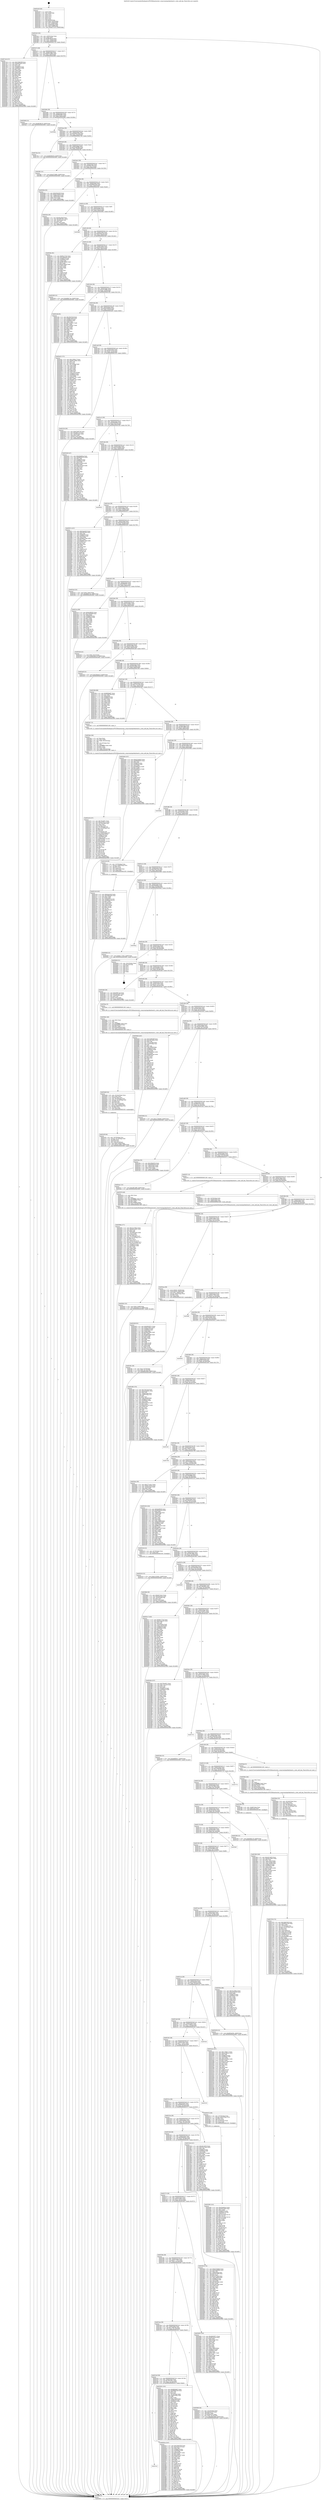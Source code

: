 digraph "0x401b20" {
  label = "0x401b20 (/mnt/c/Users/mathe/Desktop/tcc/POCII/binaries/extr_swayswayinputkeyboard.c_state_add_key_Final-ollvm.out::main(0))"
  labelloc = "t"
  node[shape=record]

  Entry [label="",width=0.3,height=0.3,shape=circle,fillcolor=black,style=filled]
  "0x401b52" [label="{
     0x401b52 [32]\l
     | [instrs]\l
     &nbsp;&nbsp;0x401b52 \<+6\>: mov -0x90(%rbp),%eax\l
     &nbsp;&nbsp;0x401b58 \<+2\>: mov %eax,%ecx\l
     &nbsp;&nbsp;0x401b5a \<+6\>: sub $0x8659fc29,%ecx\l
     &nbsp;&nbsp;0x401b60 \<+6\>: mov %eax,-0x94(%rbp)\l
     &nbsp;&nbsp;0x401b66 \<+6\>: mov %ecx,-0x98(%rbp)\l
     &nbsp;&nbsp;0x401b6c \<+6\>: je 00000000004027cd \<main+0xcad\>\l
  }"]
  "0x4027cd" [label="{
     0x4027cd [137]\l
     | [instrs]\l
     &nbsp;&nbsp;0x4027cd \<+5\>: mov $0x3186d36f,%eax\l
     &nbsp;&nbsp;0x4027d2 \<+5\>: mov $0xde61fee0,%ecx\l
     &nbsp;&nbsp;0x4027d7 \<+2\>: mov $0x1,%dl\l
     &nbsp;&nbsp;0x4027d9 \<+2\>: xor %esi,%esi\l
     &nbsp;&nbsp;0x4027db \<+7\>: mov 0x406078,%edi\l
     &nbsp;&nbsp;0x4027e2 \<+8\>: mov 0x406064,%r8d\l
     &nbsp;&nbsp;0x4027ea \<+3\>: sub $0x1,%esi\l
     &nbsp;&nbsp;0x4027ed \<+3\>: mov %edi,%r9d\l
     &nbsp;&nbsp;0x4027f0 \<+3\>: add %esi,%r9d\l
     &nbsp;&nbsp;0x4027f3 \<+4\>: imul %r9d,%edi\l
     &nbsp;&nbsp;0x4027f7 \<+3\>: and $0x1,%edi\l
     &nbsp;&nbsp;0x4027fa \<+3\>: cmp $0x0,%edi\l
     &nbsp;&nbsp;0x4027fd \<+4\>: sete %r10b\l
     &nbsp;&nbsp;0x402801 \<+4\>: cmp $0xa,%r8d\l
     &nbsp;&nbsp;0x402805 \<+4\>: setl %r11b\l
     &nbsp;&nbsp;0x402809 \<+3\>: mov %r10b,%bl\l
     &nbsp;&nbsp;0x40280c \<+3\>: xor $0xff,%bl\l
     &nbsp;&nbsp;0x40280f \<+3\>: mov %r11b,%r14b\l
     &nbsp;&nbsp;0x402812 \<+4\>: xor $0xff,%r14b\l
     &nbsp;&nbsp;0x402816 \<+3\>: xor $0x1,%dl\l
     &nbsp;&nbsp;0x402819 \<+3\>: mov %bl,%r15b\l
     &nbsp;&nbsp;0x40281c \<+4\>: and $0xff,%r15b\l
     &nbsp;&nbsp;0x402820 \<+3\>: and %dl,%r10b\l
     &nbsp;&nbsp;0x402823 \<+3\>: mov %r14b,%r12b\l
     &nbsp;&nbsp;0x402826 \<+4\>: and $0xff,%r12b\l
     &nbsp;&nbsp;0x40282a \<+3\>: and %dl,%r11b\l
     &nbsp;&nbsp;0x40282d \<+3\>: or %r10b,%r15b\l
     &nbsp;&nbsp;0x402830 \<+3\>: or %r11b,%r12b\l
     &nbsp;&nbsp;0x402833 \<+3\>: xor %r12b,%r15b\l
     &nbsp;&nbsp;0x402836 \<+3\>: or %r14b,%bl\l
     &nbsp;&nbsp;0x402839 \<+3\>: xor $0xff,%bl\l
     &nbsp;&nbsp;0x40283c \<+3\>: or $0x1,%dl\l
     &nbsp;&nbsp;0x40283f \<+2\>: and %dl,%bl\l
     &nbsp;&nbsp;0x402841 \<+3\>: or %bl,%r15b\l
     &nbsp;&nbsp;0x402844 \<+4\>: test $0x1,%r15b\l
     &nbsp;&nbsp;0x402848 \<+3\>: cmovne %ecx,%eax\l
     &nbsp;&nbsp;0x40284b \<+6\>: mov %eax,-0x90(%rbp)\l
     &nbsp;&nbsp;0x402851 \<+5\>: jmp 0000000000403909 \<main+0x1de9\>\l
  }"]
  "0x401b72" [label="{
     0x401b72 [28]\l
     | [instrs]\l
     &nbsp;&nbsp;0x401b72 \<+5\>: jmp 0000000000401b77 \<main+0x57\>\l
     &nbsp;&nbsp;0x401b77 \<+6\>: mov -0x94(%rbp),%eax\l
     &nbsp;&nbsp;0x401b7d \<+5\>: sub $0x897e2982,%eax\l
     &nbsp;&nbsp;0x401b82 \<+6\>: mov %eax,-0x9c(%rbp)\l
     &nbsp;&nbsp;0x401b88 \<+6\>: je 0000000000402b9d \<main+0x107d\>\l
  }"]
  Exit [label="",width=0.3,height=0.3,shape=circle,fillcolor=black,style=filled,peripheries=2]
  "0x402b9d" [label="{
     0x402b9d [15]\l
     | [instrs]\l
     &nbsp;&nbsp;0x402b9d \<+10\>: movl $0x8659fc29,-0x90(%rbp)\l
     &nbsp;&nbsp;0x402ba7 \<+5\>: jmp 0000000000403909 \<main+0x1de9\>\l
  }"]
  "0x401b8e" [label="{
     0x401b8e [28]\l
     | [instrs]\l
     &nbsp;&nbsp;0x401b8e \<+5\>: jmp 0000000000401b93 \<main+0x73\>\l
     &nbsp;&nbsp;0x401b93 \<+6\>: mov -0x94(%rbp),%eax\l
     &nbsp;&nbsp;0x401b99 \<+5\>: sub $0x8fd3b487,%eax\l
     &nbsp;&nbsp;0x401b9e \<+6\>: mov %eax,-0xa0(%rbp)\l
     &nbsp;&nbsp;0x401ba4 \<+6\>: je 000000000040368a \<main+0x1b6a\>\l
  }"]
  "0x403524" [label="{
     0x403524 [15]\l
     | [instrs]\l
     &nbsp;&nbsp;0x403524 \<+10\>: movl $0xb7e20d41,-0x90(%rbp)\l
     &nbsp;&nbsp;0x40352e \<+5\>: jmp 0000000000403909 \<main+0x1de9\>\l
  }"]
  "0x40368a" [label="{
     0x40368a\l
  }", style=dashed]
  "0x401baa" [label="{
     0x401baa [28]\l
     | [instrs]\l
     &nbsp;&nbsp;0x401baa \<+5\>: jmp 0000000000401baf \<main+0x8f\>\l
     &nbsp;&nbsp;0x401baf \<+6\>: mov -0x94(%rbp),%eax\l
     &nbsp;&nbsp;0x401bb5 \<+5\>: sub $0x9092e7bb,%eax\l
     &nbsp;&nbsp;0x401bba \<+6\>: mov %eax,-0xa4(%rbp)\l
     &nbsp;&nbsp;0x401bc0 \<+6\>: je 00000000004027be \<main+0xc9e\>\l
  }"]
  "0x403390" [label="{
     0x403390 [153]\l
     | [instrs]\l
     &nbsp;&nbsp;0x403390 \<+5\>: mov $0xd3eb9cba,%edx\l
     &nbsp;&nbsp;0x403395 \<+5\>: mov $0x505226e2,%esi\l
     &nbsp;&nbsp;0x40339a \<+3\>: mov $0x1,%r8b\l
     &nbsp;&nbsp;0x40339d \<+8\>: mov 0x406078,%r9d\l
     &nbsp;&nbsp;0x4033a5 \<+8\>: mov 0x406064,%r10d\l
     &nbsp;&nbsp;0x4033ad \<+3\>: mov %r9d,%r11d\l
     &nbsp;&nbsp;0x4033b0 \<+7\>: sub $0x152314dc,%r11d\l
     &nbsp;&nbsp;0x4033b7 \<+4\>: sub $0x1,%r11d\l
     &nbsp;&nbsp;0x4033bb \<+7\>: add $0x152314dc,%r11d\l
     &nbsp;&nbsp;0x4033c2 \<+4\>: imul %r11d,%r9d\l
     &nbsp;&nbsp;0x4033c6 \<+4\>: and $0x1,%r9d\l
     &nbsp;&nbsp;0x4033ca \<+4\>: cmp $0x0,%r9d\l
     &nbsp;&nbsp;0x4033ce \<+3\>: sete %bl\l
     &nbsp;&nbsp;0x4033d1 \<+4\>: cmp $0xa,%r10d\l
     &nbsp;&nbsp;0x4033d5 \<+4\>: setl %r14b\l
     &nbsp;&nbsp;0x4033d9 \<+3\>: mov %bl,%r15b\l
     &nbsp;&nbsp;0x4033dc \<+4\>: xor $0xff,%r15b\l
     &nbsp;&nbsp;0x4033e0 \<+3\>: mov %r14b,%r12b\l
     &nbsp;&nbsp;0x4033e3 \<+4\>: xor $0xff,%r12b\l
     &nbsp;&nbsp;0x4033e7 \<+4\>: xor $0x1,%r8b\l
     &nbsp;&nbsp;0x4033eb \<+3\>: mov %r15b,%r13b\l
     &nbsp;&nbsp;0x4033ee \<+4\>: and $0xff,%r13b\l
     &nbsp;&nbsp;0x4033f2 \<+3\>: and %r8b,%bl\l
     &nbsp;&nbsp;0x4033f5 \<+3\>: mov %r12b,%al\l
     &nbsp;&nbsp;0x4033f8 \<+2\>: and $0xff,%al\l
     &nbsp;&nbsp;0x4033fa \<+3\>: and %r8b,%r14b\l
     &nbsp;&nbsp;0x4033fd \<+3\>: or %bl,%r13b\l
     &nbsp;&nbsp;0x403400 \<+3\>: or %r14b,%al\l
     &nbsp;&nbsp;0x403403 \<+3\>: xor %al,%r13b\l
     &nbsp;&nbsp;0x403406 \<+3\>: or %r12b,%r15b\l
     &nbsp;&nbsp;0x403409 \<+4\>: xor $0xff,%r15b\l
     &nbsp;&nbsp;0x40340d \<+4\>: or $0x1,%r8b\l
     &nbsp;&nbsp;0x403411 \<+3\>: and %r8b,%r15b\l
     &nbsp;&nbsp;0x403414 \<+3\>: or %r15b,%r13b\l
     &nbsp;&nbsp;0x403417 \<+4\>: test $0x1,%r13b\l
     &nbsp;&nbsp;0x40341b \<+3\>: cmovne %esi,%edx\l
     &nbsp;&nbsp;0x40341e \<+6\>: mov %edx,-0x90(%rbp)\l
     &nbsp;&nbsp;0x403424 \<+5\>: jmp 0000000000403909 \<main+0x1de9\>\l
  }"]
  "0x4027be" [label="{
     0x4027be [15]\l
     | [instrs]\l
     &nbsp;&nbsp;0x4027be \<+10\>: movl $0x8659fc29,-0x90(%rbp)\l
     &nbsp;&nbsp;0x4027c8 \<+5\>: jmp 0000000000403909 \<main+0x1de9\>\l
  }"]
  "0x401bc6" [label="{
     0x401bc6 [28]\l
     | [instrs]\l
     &nbsp;&nbsp;0x401bc6 \<+5\>: jmp 0000000000401bcb \<main+0xab\>\l
     &nbsp;&nbsp;0x401bcb \<+6\>: mov -0x94(%rbp),%eax\l
     &nbsp;&nbsp;0x401bd1 \<+5\>: sub $0x93a66968,%eax\l
     &nbsp;&nbsp;0x401bd6 \<+6\>: mov %eax,-0xa8(%rbp)\l
     &nbsp;&nbsp;0x401bdc \<+6\>: je 0000000000402ff1 \<main+0x14d1\>\l
  }"]
  "0x40312d" [label="{
     0x40312d [142]\l
     | [instrs]\l
     &nbsp;&nbsp;0x40312d \<+5\>: mov $0xfc4a5d16,%edx\l
     &nbsp;&nbsp;0x403132 \<+5\>: mov $0x268e4563,%esi\l
     &nbsp;&nbsp;0x403137 \<+3\>: mov $0x1,%r8b\l
     &nbsp;&nbsp;0x40313a \<+3\>: xor %r9d,%r9d\l
     &nbsp;&nbsp;0x40313d \<+8\>: mov 0x406078,%r10d\l
     &nbsp;&nbsp;0x403145 \<+8\>: mov 0x406064,%r11d\l
     &nbsp;&nbsp;0x40314d \<+4\>: sub $0x1,%r9d\l
     &nbsp;&nbsp;0x403151 \<+3\>: mov %r10d,%ebx\l
     &nbsp;&nbsp;0x403154 \<+3\>: add %r9d,%ebx\l
     &nbsp;&nbsp;0x403157 \<+4\>: imul %ebx,%r10d\l
     &nbsp;&nbsp;0x40315b \<+4\>: and $0x1,%r10d\l
     &nbsp;&nbsp;0x40315f \<+4\>: cmp $0x0,%r10d\l
     &nbsp;&nbsp;0x403163 \<+4\>: sete %r14b\l
     &nbsp;&nbsp;0x403167 \<+4\>: cmp $0xa,%r11d\l
     &nbsp;&nbsp;0x40316b \<+4\>: setl %r15b\l
     &nbsp;&nbsp;0x40316f \<+3\>: mov %r14b,%r12b\l
     &nbsp;&nbsp;0x403172 \<+4\>: xor $0xff,%r12b\l
     &nbsp;&nbsp;0x403176 \<+3\>: mov %r15b,%r13b\l
     &nbsp;&nbsp;0x403179 \<+4\>: xor $0xff,%r13b\l
     &nbsp;&nbsp;0x40317d \<+4\>: xor $0x0,%r8b\l
     &nbsp;&nbsp;0x403181 \<+3\>: mov %r12b,%al\l
     &nbsp;&nbsp;0x403184 \<+2\>: and $0x0,%al\l
     &nbsp;&nbsp;0x403186 \<+3\>: and %r8b,%r14b\l
     &nbsp;&nbsp;0x403189 \<+3\>: mov %r13b,%cl\l
     &nbsp;&nbsp;0x40318c \<+3\>: and $0x0,%cl\l
     &nbsp;&nbsp;0x40318f \<+3\>: and %r8b,%r15b\l
     &nbsp;&nbsp;0x403192 \<+3\>: or %r14b,%al\l
     &nbsp;&nbsp;0x403195 \<+3\>: or %r15b,%cl\l
     &nbsp;&nbsp;0x403198 \<+2\>: xor %cl,%al\l
     &nbsp;&nbsp;0x40319a \<+3\>: or %r13b,%r12b\l
     &nbsp;&nbsp;0x40319d \<+4\>: xor $0xff,%r12b\l
     &nbsp;&nbsp;0x4031a1 \<+4\>: or $0x0,%r8b\l
     &nbsp;&nbsp;0x4031a5 \<+3\>: and %r8b,%r12b\l
     &nbsp;&nbsp;0x4031a8 \<+3\>: or %r12b,%al\l
     &nbsp;&nbsp;0x4031ab \<+2\>: test $0x1,%al\l
     &nbsp;&nbsp;0x4031ad \<+3\>: cmovne %esi,%edx\l
     &nbsp;&nbsp;0x4031b0 \<+6\>: mov %edx,-0x90(%rbp)\l
     &nbsp;&nbsp;0x4031b6 \<+5\>: jmp 0000000000403909 \<main+0x1de9\>\l
  }"]
  "0x402ff1" [label="{
     0x402ff1 [15]\l
     | [instrs]\l
     &nbsp;&nbsp;0x402ff1 \<+10\>: movl $0xa475df9a,-0x90(%rbp)\l
     &nbsp;&nbsp;0x402ffb \<+5\>: jmp 0000000000403909 \<main+0x1de9\>\l
  }"]
  "0x401be2" [label="{
     0x401be2 [28]\l
     | [instrs]\l
     &nbsp;&nbsp;0x401be2 \<+5\>: jmp 0000000000401be7 \<main+0xc7\>\l
     &nbsp;&nbsp;0x401be7 \<+6\>: mov -0x94(%rbp),%eax\l
     &nbsp;&nbsp;0x401bed \<+5\>: sub $0x95ff1e78,%eax\l
     &nbsp;&nbsp;0x401bf2 \<+6\>: mov %eax,-0xac(%rbp)\l
     &nbsp;&nbsp;0x401bf8 \<+6\>: je 000000000040305b \<main+0x153b\>\l
  }"]
  "0x403042" [label="{
     0x403042 [25]\l
     | [instrs]\l
     &nbsp;&nbsp;0x403042 \<+10\>: movl $0x0,-0x88(%rbp)\l
     &nbsp;&nbsp;0x40304c \<+10\>: movl $0x95ff1e78,-0x90(%rbp)\l
     &nbsp;&nbsp;0x403056 \<+5\>: jmp 0000000000403909 \<main+0x1de9\>\l
  }"]
  "0x40305b" [label="{
     0x40305b [33]\l
     | [instrs]\l
     &nbsp;&nbsp;0x40305b \<+5\>: mov $0xb56cb359,%eax\l
     &nbsp;&nbsp;0x403060 \<+5\>: mov $0xb2c3b84d,%ecx\l
     &nbsp;&nbsp;0x403065 \<+6\>: mov -0x88(%rbp),%edx\l
     &nbsp;&nbsp;0x40306b \<+3\>: cmp -0x64(%rbp),%edx\l
     &nbsp;&nbsp;0x40306e \<+3\>: cmovl %ecx,%eax\l
     &nbsp;&nbsp;0x403071 \<+6\>: mov %eax,-0x90(%rbp)\l
     &nbsp;&nbsp;0x403077 \<+5\>: jmp 0000000000403909 \<main+0x1de9\>\l
  }"]
  "0x401bfe" [label="{
     0x401bfe [28]\l
     | [instrs]\l
     &nbsp;&nbsp;0x401bfe \<+5\>: jmp 0000000000401c03 \<main+0xe3\>\l
     &nbsp;&nbsp;0x401c03 \<+6\>: mov -0x94(%rbp),%eax\l
     &nbsp;&nbsp;0x401c09 \<+5\>: sub $0x96983536,%eax\l
     &nbsp;&nbsp;0x401c0e \<+6\>: mov %eax,-0xb0(%rbp)\l
     &nbsp;&nbsp;0x401c14 \<+6\>: je 00000000004025fc \<main+0xadc\>\l
  }"]
  "0x402e18" [label="{
     0x402e18 [137]\l
     | [instrs]\l
     &nbsp;&nbsp;0x402e18 \<+5\>: mov $0x7f5aa851,%ecx\l
     &nbsp;&nbsp;0x402e1d \<+5\>: mov $0xe0a7ba1a,%edx\l
     &nbsp;&nbsp;0x402e22 \<+6\>: mov -0x1c4(%rbp),%esi\l
     &nbsp;&nbsp;0x402e28 \<+3\>: imul %eax,%esi\l
     &nbsp;&nbsp;0x402e2b \<+3\>: movslq %esi,%rdi\l
     &nbsp;&nbsp;0x402e2e \<+4\>: mov -0x70(%rbp),%r8\l
     &nbsp;&nbsp;0x402e32 \<+4\>: movslq -0x74(%rbp),%r9\l
     &nbsp;&nbsp;0x402e36 \<+4\>: shl $0x5,%r9\l
     &nbsp;&nbsp;0x402e3a \<+3\>: add %r9,%r8\l
     &nbsp;&nbsp;0x402e3d \<+4\>: mov 0x18(%r8),%r8\l
     &nbsp;&nbsp;0x402e41 \<+7\>: movslq -0x84(%rbp),%r9\l
     &nbsp;&nbsp;0x402e48 \<+4\>: mov %rdi,(%r8,%r9,8)\l
     &nbsp;&nbsp;0x402e4c \<+7\>: mov 0x406078,%eax\l
     &nbsp;&nbsp;0x402e53 \<+7\>: mov 0x406064,%esi\l
     &nbsp;&nbsp;0x402e5a \<+3\>: mov %eax,%r10d\l
     &nbsp;&nbsp;0x402e5d \<+7\>: sub $0x60f0d8b1,%r10d\l
     &nbsp;&nbsp;0x402e64 \<+4\>: sub $0x1,%r10d\l
     &nbsp;&nbsp;0x402e68 \<+7\>: add $0x60f0d8b1,%r10d\l
     &nbsp;&nbsp;0x402e6f \<+4\>: imul %r10d,%eax\l
     &nbsp;&nbsp;0x402e73 \<+3\>: and $0x1,%eax\l
     &nbsp;&nbsp;0x402e76 \<+3\>: cmp $0x0,%eax\l
     &nbsp;&nbsp;0x402e79 \<+4\>: sete %r11b\l
     &nbsp;&nbsp;0x402e7d \<+3\>: cmp $0xa,%esi\l
     &nbsp;&nbsp;0x402e80 \<+3\>: setl %bl\l
     &nbsp;&nbsp;0x402e83 \<+3\>: mov %r11b,%r14b\l
     &nbsp;&nbsp;0x402e86 \<+3\>: and %bl,%r14b\l
     &nbsp;&nbsp;0x402e89 \<+3\>: xor %bl,%r11b\l
     &nbsp;&nbsp;0x402e8c \<+3\>: or %r11b,%r14b\l
     &nbsp;&nbsp;0x402e8f \<+4\>: test $0x1,%r14b\l
     &nbsp;&nbsp;0x402e93 \<+3\>: cmovne %edx,%ecx\l
     &nbsp;&nbsp;0x402e96 \<+6\>: mov %ecx,-0x90(%rbp)\l
     &nbsp;&nbsp;0x402e9c \<+5\>: jmp 0000000000403909 \<main+0x1de9\>\l
  }"]
  "0x4025fc" [label="{
     0x4025fc [30]\l
     | [instrs]\l
     &nbsp;&nbsp;0x4025fc \<+5\>: mov $0xe9aa36af,%eax\l
     &nbsp;&nbsp;0x402601 \<+5\>: mov $0x76670411,%ecx\l
     &nbsp;&nbsp;0x402606 \<+3\>: mov -0x2f(%rbp),%dl\l
     &nbsp;&nbsp;0x402609 \<+3\>: test $0x1,%dl\l
     &nbsp;&nbsp;0x40260c \<+3\>: cmovne %ecx,%eax\l
     &nbsp;&nbsp;0x40260f \<+6\>: mov %eax,-0x90(%rbp)\l
     &nbsp;&nbsp;0x402615 \<+5\>: jmp 0000000000403909 \<main+0x1de9\>\l
  }"]
  "0x401c1a" [label="{
     0x401c1a [28]\l
     | [instrs]\l
     &nbsp;&nbsp;0x401c1a \<+5\>: jmp 0000000000401c1f \<main+0xff\>\l
     &nbsp;&nbsp;0x401c1f \<+6\>: mov -0x94(%rbp),%eax\l
     &nbsp;&nbsp;0x401c25 \<+5\>: sub $0x9a3682f5,%eax\l
     &nbsp;&nbsp;0x401c2a \<+6\>: mov %eax,-0xb4(%rbp)\l
     &nbsp;&nbsp;0x401c30 \<+6\>: je 0000000000403882 \<main+0x1d62\>\l
  }"]
  "0x402dec" [label="{
     0x402dec [44]\l
     | [instrs]\l
     &nbsp;&nbsp;0x402dec \<+2\>: xor %ecx,%ecx\l
     &nbsp;&nbsp;0x402dee \<+5\>: mov $0x2,%edx\l
     &nbsp;&nbsp;0x402df3 \<+6\>: mov %edx,-0x1c0(%rbp)\l
     &nbsp;&nbsp;0x402df9 \<+1\>: cltd\l
     &nbsp;&nbsp;0x402dfa \<+6\>: mov -0x1c0(%rbp),%esi\l
     &nbsp;&nbsp;0x402e00 \<+2\>: idiv %esi\l
     &nbsp;&nbsp;0x402e02 \<+6\>: imul $0xfffffffe,%edx,%edx\l
     &nbsp;&nbsp;0x402e08 \<+3\>: sub $0x1,%ecx\l
     &nbsp;&nbsp;0x402e0b \<+2\>: sub %ecx,%edx\l
     &nbsp;&nbsp;0x402e0d \<+6\>: mov %edx,-0x1c4(%rbp)\l
     &nbsp;&nbsp;0x402e13 \<+5\>: call 0000000000401160 \<next_i\>\l
     | [calls]\l
     &nbsp;&nbsp;0x401160 \{1\} (/mnt/c/Users/mathe/Desktop/tcc/POCII/binaries/extr_swayswayinputkeyboard.c_state_add_key_Final-ollvm.out::next_i)\l
  }"]
  "0x403882" [label="{
     0x403882\l
  }", style=dashed]
  "0x401c36" [label="{
     0x401c36 [28]\l
     | [instrs]\l
     &nbsp;&nbsp;0x401c36 \<+5\>: jmp 0000000000401c3b \<main+0x11b\>\l
     &nbsp;&nbsp;0x401c3b \<+6\>: mov -0x94(%rbp),%eax\l
     &nbsp;&nbsp;0x401c41 \<+5\>: sub $0x9c5be119,%eax\l
     &nbsp;&nbsp;0x401c46 \<+6\>: mov %eax,-0xb8(%rbp)\l
     &nbsp;&nbsp;0x401c4c \<+6\>: je 000000000040356c \<main+0x1a4c\>\l
  }"]
  "0x402c0f" [label="{
     0x402c0f [44]\l
     | [instrs]\l
     &nbsp;&nbsp;0x402c0f \<+4\>: mov -0x70(%rbp),%rsi\l
     &nbsp;&nbsp;0x402c13 \<+4\>: movslq -0x74(%rbp),%rdi\l
     &nbsp;&nbsp;0x402c17 \<+4\>: shl $0x5,%rdi\l
     &nbsp;&nbsp;0x402c1b \<+3\>: add %rdi,%rsi\l
     &nbsp;&nbsp;0x402c1e \<+4\>: mov %rax,0x18(%rsi)\l
     &nbsp;&nbsp;0x402c22 \<+10\>: movl $0x0,-0x84(%rbp)\l
     &nbsp;&nbsp;0x402c2c \<+10\>: movl $0xa475df9a,-0x90(%rbp)\l
     &nbsp;&nbsp;0x402c36 \<+5\>: jmp 0000000000403909 \<main+0x1de9\>\l
  }"]
  "0x40356c" [label="{
     0x40356c [91]\l
     | [instrs]\l
     &nbsp;&nbsp;0x40356c \<+5\>: mov $0xfbc577b5,%eax\l
     &nbsp;&nbsp;0x403571 \<+5\>: mov $0x1ef8309c,%ecx\l
     &nbsp;&nbsp;0x403576 \<+7\>: mov 0x406078,%edx\l
     &nbsp;&nbsp;0x40357d \<+7\>: mov 0x406064,%esi\l
     &nbsp;&nbsp;0x403584 \<+2\>: mov %edx,%edi\l
     &nbsp;&nbsp;0x403586 \<+6\>: add $0xd87464d3,%edi\l
     &nbsp;&nbsp;0x40358c \<+3\>: sub $0x1,%edi\l
     &nbsp;&nbsp;0x40358f \<+6\>: sub $0xd87464d3,%edi\l
     &nbsp;&nbsp;0x403595 \<+3\>: imul %edi,%edx\l
     &nbsp;&nbsp;0x403598 \<+3\>: and $0x1,%edx\l
     &nbsp;&nbsp;0x40359b \<+3\>: cmp $0x0,%edx\l
     &nbsp;&nbsp;0x40359e \<+4\>: sete %r8b\l
     &nbsp;&nbsp;0x4035a2 \<+3\>: cmp $0xa,%esi\l
     &nbsp;&nbsp;0x4035a5 \<+4\>: setl %r9b\l
     &nbsp;&nbsp;0x4035a9 \<+3\>: mov %r8b,%r10b\l
     &nbsp;&nbsp;0x4035ac \<+3\>: and %r9b,%r10b\l
     &nbsp;&nbsp;0x4035af \<+3\>: xor %r9b,%r8b\l
     &nbsp;&nbsp;0x4035b2 \<+3\>: or %r8b,%r10b\l
     &nbsp;&nbsp;0x4035b5 \<+4\>: test $0x1,%r10b\l
     &nbsp;&nbsp;0x4035b9 \<+3\>: cmovne %ecx,%eax\l
     &nbsp;&nbsp;0x4035bc \<+6\>: mov %eax,-0x90(%rbp)\l
     &nbsp;&nbsp;0x4035c2 \<+5\>: jmp 0000000000403909 \<main+0x1de9\>\l
  }"]
  "0x401c52" [label="{
     0x401c52 [28]\l
     | [instrs]\l
     &nbsp;&nbsp;0x401c52 \<+5\>: jmp 0000000000401c57 \<main+0x137\>\l
     &nbsp;&nbsp;0x401c57 \<+6\>: mov -0x94(%rbp),%eax\l
     &nbsp;&nbsp;0x401c5d \<+5\>: sub $0x9d1e0ce3,%eax\l
     &nbsp;&nbsp;0x401c62 \<+6\>: mov %eax,-0xbc(%rbp)\l
     &nbsp;&nbsp;0x401c68 \<+6\>: je 0000000000403509 \<main+0x19e9\>\l
  }"]
  "0x402bd9" [label="{
     0x402bd9 [54]\l
     | [instrs]\l
     &nbsp;&nbsp;0x402bd9 \<+6\>: mov -0x1bc(%rbp),%ecx\l
     &nbsp;&nbsp;0x402bdf \<+3\>: imul %eax,%ecx\l
     &nbsp;&nbsp;0x402be2 \<+3\>: movslq %ecx,%rsi\l
     &nbsp;&nbsp;0x402be5 \<+4\>: mov -0x70(%rbp),%rdi\l
     &nbsp;&nbsp;0x402be9 \<+4\>: movslq -0x74(%rbp),%r8\l
     &nbsp;&nbsp;0x402bed \<+4\>: shl $0x5,%r8\l
     &nbsp;&nbsp;0x402bf1 \<+3\>: add %r8,%rdi\l
     &nbsp;&nbsp;0x402bf4 \<+4\>: mov %rsi,0x10(%rdi)\l
     &nbsp;&nbsp;0x402bf8 \<+7\>: movl $0x1,-0x80(%rbp)\l
     &nbsp;&nbsp;0x402bff \<+4\>: movslq -0x80(%rbp),%rsi\l
     &nbsp;&nbsp;0x402c03 \<+4\>: shl $0x3,%rsi\l
     &nbsp;&nbsp;0x402c07 \<+3\>: mov %rsi,%rdi\l
     &nbsp;&nbsp;0x402c0a \<+5\>: call 0000000000401050 \<malloc@plt\>\l
     | [calls]\l
     &nbsp;&nbsp;0x401050 \{1\} (unknown)\l
  }"]
  "0x403509" [label="{
     0x403509 [15]\l
     | [instrs]\l
     &nbsp;&nbsp;0x403509 \<+10\>: movl $0xdfb657ee,-0x90(%rbp)\l
     &nbsp;&nbsp;0x403513 \<+5\>: jmp 0000000000403909 \<main+0x1de9\>\l
  }"]
  "0x401c6e" [label="{
     0x401c6e [28]\l
     | [instrs]\l
     &nbsp;&nbsp;0x401c6e \<+5\>: jmp 0000000000401c73 \<main+0x153\>\l
     &nbsp;&nbsp;0x401c73 \<+6\>: mov -0x94(%rbp),%eax\l
     &nbsp;&nbsp;0x401c79 \<+5\>: sub $0xa475df9a,%eax\l
     &nbsp;&nbsp;0x401c7e \<+6\>: mov %eax,-0xc0(%rbp)\l
     &nbsp;&nbsp;0x401c84 \<+6\>: je 0000000000402c3b \<main+0x111b\>\l
  }"]
  "0x402bb1" [label="{
     0x402bb1 [40]\l
     | [instrs]\l
     &nbsp;&nbsp;0x402bb1 \<+5\>: mov $0x2,%ecx\l
     &nbsp;&nbsp;0x402bb6 \<+1\>: cltd\l
     &nbsp;&nbsp;0x402bb7 \<+2\>: idiv %ecx\l
     &nbsp;&nbsp;0x402bb9 \<+6\>: imul $0xfffffffe,%edx,%ecx\l
     &nbsp;&nbsp;0x402bbf \<+6\>: sub $0xbab89ec8,%ecx\l
     &nbsp;&nbsp;0x402bc5 \<+3\>: add $0x1,%ecx\l
     &nbsp;&nbsp;0x402bc8 \<+6\>: add $0xbab89ec8,%ecx\l
     &nbsp;&nbsp;0x402bce \<+6\>: mov %ecx,-0x1bc(%rbp)\l
     &nbsp;&nbsp;0x402bd4 \<+5\>: call 0000000000401160 \<next_i\>\l
     | [calls]\l
     &nbsp;&nbsp;0x401160 \{1\} (/mnt/c/Users/mathe/Desktop/tcc/POCII/binaries/extr_swayswayinputkeyboard.c_state_add_key_Final-ollvm.out::next_i)\l
  }"]
  "0x402c3b" [label="{
     0x402c3b [91]\l
     | [instrs]\l
     &nbsp;&nbsp;0x402c3b \<+5\>: mov $0x7947f5af,%eax\l
     &nbsp;&nbsp;0x402c40 \<+5\>: mov $0xffd705ad,%ecx\l
     &nbsp;&nbsp;0x402c45 \<+7\>: mov 0x406078,%edx\l
     &nbsp;&nbsp;0x402c4c \<+7\>: mov 0x406064,%esi\l
     &nbsp;&nbsp;0x402c53 \<+2\>: mov %edx,%edi\l
     &nbsp;&nbsp;0x402c55 \<+6\>: add $0x71e482b7,%edi\l
     &nbsp;&nbsp;0x402c5b \<+3\>: sub $0x1,%edi\l
     &nbsp;&nbsp;0x402c5e \<+6\>: sub $0x71e482b7,%edi\l
     &nbsp;&nbsp;0x402c64 \<+3\>: imul %edi,%edx\l
     &nbsp;&nbsp;0x402c67 \<+3\>: and $0x1,%edx\l
     &nbsp;&nbsp;0x402c6a \<+3\>: cmp $0x0,%edx\l
     &nbsp;&nbsp;0x402c6d \<+4\>: sete %r8b\l
     &nbsp;&nbsp;0x402c71 \<+3\>: cmp $0xa,%esi\l
     &nbsp;&nbsp;0x402c74 \<+4\>: setl %r9b\l
     &nbsp;&nbsp;0x402c78 \<+3\>: mov %r8b,%r10b\l
     &nbsp;&nbsp;0x402c7b \<+3\>: and %r9b,%r10b\l
     &nbsp;&nbsp;0x402c7e \<+3\>: xor %r9b,%r8b\l
     &nbsp;&nbsp;0x402c81 \<+3\>: or %r8b,%r10b\l
     &nbsp;&nbsp;0x402c84 \<+4\>: test $0x1,%r10b\l
     &nbsp;&nbsp;0x402c88 \<+3\>: cmovne %ecx,%eax\l
     &nbsp;&nbsp;0x402c8b \<+6\>: mov %eax,-0x90(%rbp)\l
     &nbsp;&nbsp;0x402c91 \<+5\>: jmp 0000000000403909 \<main+0x1de9\>\l
  }"]
  "0x401c8a" [label="{
     0x401c8a [28]\l
     | [instrs]\l
     &nbsp;&nbsp;0x401c8a \<+5\>: jmp 0000000000401c8f \<main+0x16f\>\l
     &nbsp;&nbsp;0x401c8f \<+6\>: mov -0x94(%rbp),%eax\l
     &nbsp;&nbsp;0x401c95 \<+5\>: sub $0xae298ac9,%eax\l
     &nbsp;&nbsp;0x401c9a \<+6\>: mov %eax,-0xc4(%rbp)\l
     &nbsp;&nbsp;0x401ca0 \<+6\>: je 0000000000402af1 \<main+0xfd1\>\l
  }"]
  "0x40299e" [label="{
     0x40299e [177]\l
     | [instrs]\l
     &nbsp;&nbsp;0x40299e \<+5\>: mov $0x25a7082a,%ecx\l
     &nbsp;&nbsp;0x4029a3 \<+5\>: mov $0xbb52ed9c,%edx\l
     &nbsp;&nbsp;0x4029a8 \<+3\>: mov $0x1,%sil\l
     &nbsp;&nbsp;0x4029ab \<+2\>: xor %edi,%edi\l
     &nbsp;&nbsp;0x4029ad \<+7\>: mov -0x1b8(%rbp),%r8d\l
     &nbsp;&nbsp;0x4029b4 \<+4\>: imul %eax,%r8d\l
     &nbsp;&nbsp;0x4029b8 \<+3\>: movslq %r8d,%r9\l
     &nbsp;&nbsp;0x4029bb \<+4\>: mov -0x70(%rbp),%r10\l
     &nbsp;&nbsp;0x4029bf \<+4\>: movslq -0x74(%rbp),%r11\l
     &nbsp;&nbsp;0x4029c3 \<+4\>: shl $0x5,%r11\l
     &nbsp;&nbsp;0x4029c7 \<+3\>: add %r11,%r10\l
     &nbsp;&nbsp;0x4029ca \<+4\>: mov 0x8(%r10),%r10\l
     &nbsp;&nbsp;0x4029ce \<+4\>: movslq -0x7c(%rbp),%r11\l
     &nbsp;&nbsp;0x4029d2 \<+4\>: mov %r9,(%r10,%r11,8)\l
     &nbsp;&nbsp;0x4029d6 \<+7\>: mov 0x406078,%eax\l
     &nbsp;&nbsp;0x4029dd \<+8\>: mov 0x406064,%r8d\l
     &nbsp;&nbsp;0x4029e5 \<+3\>: sub $0x1,%edi\l
     &nbsp;&nbsp;0x4029e8 \<+2\>: mov %eax,%ebx\l
     &nbsp;&nbsp;0x4029ea \<+2\>: add %edi,%ebx\l
     &nbsp;&nbsp;0x4029ec \<+3\>: imul %ebx,%eax\l
     &nbsp;&nbsp;0x4029ef \<+3\>: and $0x1,%eax\l
     &nbsp;&nbsp;0x4029f2 \<+3\>: cmp $0x0,%eax\l
     &nbsp;&nbsp;0x4029f5 \<+4\>: sete %r14b\l
     &nbsp;&nbsp;0x4029f9 \<+4\>: cmp $0xa,%r8d\l
     &nbsp;&nbsp;0x4029fd \<+4\>: setl %r15b\l
     &nbsp;&nbsp;0x402a01 \<+3\>: mov %r14b,%r12b\l
     &nbsp;&nbsp;0x402a04 \<+4\>: xor $0xff,%r12b\l
     &nbsp;&nbsp;0x402a08 \<+3\>: mov %r15b,%r13b\l
     &nbsp;&nbsp;0x402a0b \<+4\>: xor $0xff,%r13b\l
     &nbsp;&nbsp;0x402a0f \<+4\>: xor $0x1,%sil\l
     &nbsp;&nbsp;0x402a13 \<+3\>: mov %r12b,%al\l
     &nbsp;&nbsp;0x402a16 \<+2\>: and $0xff,%al\l
     &nbsp;&nbsp;0x402a18 \<+3\>: and %sil,%r14b\l
     &nbsp;&nbsp;0x402a1b \<+3\>: mov %r13b,%dil\l
     &nbsp;&nbsp;0x402a1e \<+4\>: and $0xff,%dil\l
     &nbsp;&nbsp;0x402a22 \<+3\>: and %sil,%r15b\l
     &nbsp;&nbsp;0x402a25 \<+3\>: or %r14b,%al\l
     &nbsp;&nbsp;0x402a28 \<+3\>: or %r15b,%dil\l
     &nbsp;&nbsp;0x402a2b \<+3\>: xor %dil,%al\l
     &nbsp;&nbsp;0x402a2e \<+3\>: or %r13b,%r12b\l
     &nbsp;&nbsp;0x402a31 \<+4\>: xor $0xff,%r12b\l
     &nbsp;&nbsp;0x402a35 \<+4\>: or $0x1,%sil\l
     &nbsp;&nbsp;0x402a39 \<+3\>: and %sil,%r12b\l
     &nbsp;&nbsp;0x402a3c \<+3\>: or %r12b,%al\l
     &nbsp;&nbsp;0x402a3f \<+2\>: test $0x1,%al\l
     &nbsp;&nbsp;0x402a41 \<+3\>: cmovne %edx,%ecx\l
     &nbsp;&nbsp;0x402a44 \<+6\>: mov %ecx,-0x90(%rbp)\l
     &nbsp;&nbsp;0x402a4a \<+5\>: jmp 0000000000403909 \<main+0x1de9\>\l
  }"]
  "0x402af1" [label="{
     0x402af1 [172]\l
     | [instrs]\l
     &nbsp;&nbsp;0x402af1 \<+5\>: mov $0x110f4c17,%eax\l
     &nbsp;&nbsp;0x402af6 \<+5\>: mov $0x897e2982,%ecx\l
     &nbsp;&nbsp;0x402afb \<+2\>: mov $0x1,%dl\l
     &nbsp;&nbsp;0x402afd \<+2\>: xor %esi,%esi\l
     &nbsp;&nbsp;0x402aff \<+3\>: mov -0x7c(%rbp),%edi\l
     &nbsp;&nbsp;0x402b02 \<+3\>: mov %esi,%r8d\l
     &nbsp;&nbsp;0x402b05 \<+3\>: sub %edi,%r8d\l
     &nbsp;&nbsp;0x402b08 \<+2\>: mov %esi,%edi\l
     &nbsp;&nbsp;0x402b0a \<+3\>: sub $0x1,%edi\l
     &nbsp;&nbsp;0x402b0d \<+3\>: add %edi,%r8d\l
     &nbsp;&nbsp;0x402b10 \<+3\>: sub %r8d,%esi\l
     &nbsp;&nbsp;0x402b13 \<+3\>: mov %esi,-0x7c(%rbp)\l
     &nbsp;&nbsp;0x402b16 \<+7\>: mov 0x406078,%esi\l
     &nbsp;&nbsp;0x402b1d \<+7\>: mov 0x406064,%edi\l
     &nbsp;&nbsp;0x402b24 \<+3\>: mov %esi,%r8d\l
     &nbsp;&nbsp;0x402b27 \<+7\>: sub $0xe0877017,%r8d\l
     &nbsp;&nbsp;0x402b2e \<+4\>: sub $0x1,%r8d\l
     &nbsp;&nbsp;0x402b32 \<+7\>: add $0xe0877017,%r8d\l
     &nbsp;&nbsp;0x402b39 \<+4\>: imul %r8d,%esi\l
     &nbsp;&nbsp;0x402b3d \<+3\>: and $0x1,%esi\l
     &nbsp;&nbsp;0x402b40 \<+3\>: cmp $0x0,%esi\l
     &nbsp;&nbsp;0x402b43 \<+4\>: sete %r9b\l
     &nbsp;&nbsp;0x402b47 \<+3\>: cmp $0xa,%edi\l
     &nbsp;&nbsp;0x402b4a \<+4\>: setl %r10b\l
     &nbsp;&nbsp;0x402b4e \<+3\>: mov %r9b,%r11b\l
     &nbsp;&nbsp;0x402b51 \<+4\>: xor $0xff,%r11b\l
     &nbsp;&nbsp;0x402b55 \<+3\>: mov %r10b,%bl\l
     &nbsp;&nbsp;0x402b58 \<+3\>: xor $0xff,%bl\l
     &nbsp;&nbsp;0x402b5b \<+3\>: xor $0x1,%dl\l
     &nbsp;&nbsp;0x402b5e \<+3\>: mov %r11b,%r14b\l
     &nbsp;&nbsp;0x402b61 \<+4\>: and $0xff,%r14b\l
     &nbsp;&nbsp;0x402b65 \<+3\>: and %dl,%r9b\l
     &nbsp;&nbsp;0x402b68 \<+3\>: mov %bl,%r15b\l
     &nbsp;&nbsp;0x402b6b \<+4\>: and $0xff,%r15b\l
     &nbsp;&nbsp;0x402b6f \<+3\>: and %dl,%r10b\l
     &nbsp;&nbsp;0x402b72 \<+3\>: or %r9b,%r14b\l
     &nbsp;&nbsp;0x402b75 \<+3\>: or %r10b,%r15b\l
     &nbsp;&nbsp;0x402b78 \<+3\>: xor %r15b,%r14b\l
     &nbsp;&nbsp;0x402b7b \<+3\>: or %bl,%r11b\l
     &nbsp;&nbsp;0x402b7e \<+4\>: xor $0xff,%r11b\l
     &nbsp;&nbsp;0x402b82 \<+3\>: or $0x1,%dl\l
     &nbsp;&nbsp;0x402b85 \<+3\>: and %dl,%r11b\l
     &nbsp;&nbsp;0x402b88 \<+3\>: or %r11b,%r14b\l
     &nbsp;&nbsp;0x402b8b \<+4\>: test $0x1,%r14b\l
     &nbsp;&nbsp;0x402b8f \<+3\>: cmovne %ecx,%eax\l
     &nbsp;&nbsp;0x402b92 \<+6\>: mov %eax,-0x90(%rbp)\l
     &nbsp;&nbsp;0x402b98 \<+5\>: jmp 0000000000403909 \<main+0x1de9\>\l
  }"]
  "0x401ca6" [label="{
     0x401ca6 [28]\l
     | [instrs]\l
     &nbsp;&nbsp;0x401ca6 \<+5\>: jmp 0000000000401cab \<main+0x18b\>\l
     &nbsp;&nbsp;0x401cab \<+6\>: mov -0x94(%rbp),%eax\l
     &nbsp;&nbsp;0x401cb1 \<+5\>: sub $0xafc73153,%eax\l
     &nbsp;&nbsp;0x401cb6 \<+6\>: mov %eax,-0xc8(%rbp)\l
     &nbsp;&nbsp;0x401cbc \<+6\>: je 0000000000402324 \<main+0x804\>\l
  }"]
  "0x402976" [label="{
     0x402976 [40]\l
     | [instrs]\l
     &nbsp;&nbsp;0x402976 \<+5\>: mov $0x2,%ecx\l
     &nbsp;&nbsp;0x40297b \<+1\>: cltd\l
     &nbsp;&nbsp;0x40297c \<+2\>: idiv %ecx\l
     &nbsp;&nbsp;0x40297e \<+6\>: imul $0xfffffffe,%edx,%ecx\l
     &nbsp;&nbsp;0x402984 \<+6\>: sub $0x164ffbd2,%ecx\l
     &nbsp;&nbsp;0x40298a \<+3\>: add $0x1,%ecx\l
     &nbsp;&nbsp;0x40298d \<+6\>: add $0x164ffbd2,%ecx\l
     &nbsp;&nbsp;0x402993 \<+6\>: mov %ecx,-0x1b8(%rbp)\l
     &nbsp;&nbsp;0x402999 \<+5\>: call 0000000000401160 \<next_i\>\l
     | [calls]\l
     &nbsp;&nbsp;0x401160 \{1\} (/mnt/c/Users/mathe/Desktop/tcc/POCII/binaries/extr_swayswayinputkeyboard.c_state_add_key_Final-ollvm.out::next_i)\l
  }"]
  "0x402324" [label="{
     0x402324 [30]\l
     | [instrs]\l
     &nbsp;&nbsp;0x402324 \<+5\>: mov $0x670d973b,%eax\l
     &nbsp;&nbsp;0x402329 \<+5\>: mov $0x366c216,%ecx\l
     &nbsp;&nbsp;0x40232e \<+3\>: mov -0x38(%rbp),%edx\l
     &nbsp;&nbsp;0x402331 \<+3\>: cmp $0x2,%edx\l
     &nbsp;&nbsp;0x402334 \<+3\>: cmovne %ecx,%eax\l
     &nbsp;&nbsp;0x402337 \<+6\>: mov %eax,-0x90(%rbp)\l
     &nbsp;&nbsp;0x40233d \<+5\>: jmp 0000000000403909 \<main+0x1de9\>\l
  }"]
  "0x401cc2" [label="{
     0x401cc2 [28]\l
     | [instrs]\l
     &nbsp;&nbsp;0x401cc2 \<+5\>: jmp 0000000000401cc7 \<main+0x1a7\>\l
     &nbsp;&nbsp;0x401cc7 \<+6\>: mov -0x94(%rbp),%eax\l
     &nbsp;&nbsp;0x401ccd \<+5\>: sub $0xb0d06d36,%eax\l
     &nbsp;&nbsp;0x401cd2 \<+6\>: mov %eax,-0xcc(%rbp)\l
     &nbsp;&nbsp;0x401cd8 \<+6\>: je 00000000004032df \<main+0x17bf\>\l
  }"]
  "0x403909" [label="{
     0x403909 [5]\l
     | [instrs]\l
     &nbsp;&nbsp;0x403909 \<+5\>: jmp 0000000000401b52 \<main+0x32\>\l
  }"]
  "0x401b20" [label="{
     0x401b20 [50]\l
     | [instrs]\l
     &nbsp;&nbsp;0x401b20 \<+1\>: push %rbp\l
     &nbsp;&nbsp;0x401b21 \<+3\>: mov %rsp,%rbp\l
     &nbsp;&nbsp;0x401b24 \<+2\>: push %r15\l
     &nbsp;&nbsp;0x401b26 \<+2\>: push %r14\l
     &nbsp;&nbsp;0x401b28 \<+2\>: push %r13\l
     &nbsp;&nbsp;0x401b2a \<+2\>: push %r12\l
     &nbsp;&nbsp;0x401b2c \<+1\>: push %rbx\l
     &nbsp;&nbsp;0x401b2d \<+7\>: sub $0x1a8,%rsp\l
     &nbsp;&nbsp;0x401b34 \<+7\>: movl $0x0,-0x3c(%rbp)\l
     &nbsp;&nbsp;0x401b3b \<+3\>: mov %edi,-0x40(%rbp)\l
     &nbsp;&nbsp;0x401b3e \<+4\>: mov %rsi,-0x48(%rbp)\l
     &nbsp;&nbsp;0x401b42 \<+3\>: mov -0x40(%rbp),%edi\l
     &nbsp;&nbsp;0x401b45 \<+3\>: mov %edi,-0x38(%rbp)\l
     &nbsp;&nbsp;0x401b48 \<+10\>: movl $0xafc73153,-0x90(%rbp)\l
  }"]
  "0x40270f" [label="{
     0x40270f [175]\l
     | [instrs]\l
     &nbsp;&nbsp;0x40270f \<+5\>: mov $0x19e81928,%ecx\l
     &nbsp;&nbsp;0x402714 \<+5\>: mov $0x9092e7bb,%edx\l
     &nbsp;&nbsp;0x402719 \<+3\>: mov $0x1,%r9b\l
     &nbsp;&nbsp;0x40271c \<+4\>: mov -0x70(%rbp),%rsi\l
     &nbsp;&nbsp;0x402720 \<+4\>: movslq -0x74(%rbp),%rdi\l
     &nbsp;&nbsp;0x402724 \<+4\>: shl $0x5,%rdi\l
     &nbsp;&nbsp;0x402728 \<+3\>: add %rdi,%rsi\l
     &nbsp;&nbsp;0x40272b \<+4\>: mov %rax,0x8(%rsi)\l
     &nbsp;&nbsp;0x40272f \<+7\>: movl $0x0,-0x7c(%rbp)\l
     &nbsp;&nbsp;0x402736 \<+8\>: mov 0x406078,%r10d\l
     &nbsp;&nbsp;0x40273e \<+8\>: mov 0x406064,%r11d\l
     &nbsp;&nbsp;0x402746 \<+3\>: mov %r10d,%ebx\l
     &nbsp;&nbsp;0x402749 \<+6\>: sub $0xac6400d0,%ebx\l
     &nbsp;&nbsp;0x40274f \<+3\>: sub $0x1,%ebx\l
     &nbsp;&nbsp;0x402752 \<+6\>: add $0xac6400d0,%ebx\l
     &nbsp;&nbsp;0x402758 \<+4\>: imul %ebx,%r10d\l
     &nbsp;&nbsp;0x40275c \<+4\>: and $0x1,%r10d\l
     &nbsp;&nbsp;0x402760 \<+4\>: cmp $0x0,%r10d\l
     &nbsp;&nbsp;0x402764 \<+4\>: sete %r14b\l
     &nbsp;&nbsp;0x402768 \<+4\>: cmp $0xa,%r11d\l
     &nbsp;&nbsp;0x40276c \<+4\>: setl %r15b\l
     &nbsp;&nbsp;0x402770 \<+3\>: mov %r14b,%r12b\l
     &nbsp;&nbsp;0x402773 \<+4\>: xor $0xff,%r12b\l
     &nbsp;&nbsp;0x402777 \<+3\>: mov %r15b,%r13b\l
     &nbsp;&nbsp;0x40277a \<+4\>: xor $0xff,%r13b\l
     &nbsp;&nbsp;0x40277e \<+4\>: xor $0x1,%r9b\l
     &nbsp;&nbsp;0x402782 \<+3\>: mov %r12b,%al\l
     &nbsp;&nbsp;0x402785 \<+2\>: and $0xff,%al\l
     &nbsp;&nbsp;0x402787 \<+3\>: and %r9b,%r14b\l
     &nbsp;&nbsp;0x40278a \<+3\>: mov %r13b,%sil\l
     &nbsp;&nbsp;0x40278d \<+4\>: and $0xff,%sil\l
     &nbsp;&nbsp;0x402791 \<+3\>: and %r9b,%r15b\l
     &nbsp;&nbsp;0x402794 \<+3\>: or %r14b,%al\l
     &nbsp;&nbsp;0x402797 \<+3\>: or %r15b,%sil\l
     &nbsp;&nbsp;0x40279a \<+3\>: xor %sil,%al\l
     &nbsp;&nbsp;0x40279d \<+3\>: or %r13b,%r12b\l
     &nbsp;&nbsp;0x4027a0 \<+4\>: xor $0xff,%r12b\l
     &nbsp;&nbsp;0x4027a4 \<+4\>: or $0x1,%r9b\l
     &nbsp;&nbsp;0x4027a8 \<+3\>: and %r9b,%r12b\l
     &nbsp;&nbsp;0x4027ab \<+3\>: or %r12b,%al\l
     &nbsp;&nbsp;0x4027ae \<+2\>: test $0x1,%al\l
     &nbsp;&nbsp;0x4027b0 \<+3\>: cmovne %edx,%ecx\l
     &nbsp;&nbsp;0x4027b3 \<+6\>: mov %ecx,-0x90(%rbp)\l
     &nbsp;&nbsp;0x4027b9 \<+5\>: jmp 0000000000403909 \<main+0x1de9\>\l
  }"]
  "0x4032df" [label="{
     0x4032df [147]\l
     | [instrs]\l
     &nbsp;&nbsp;0x4032df \<+5\>: mov $0xd3eb9cba,%eax\l
     &nbsp;&nbsp;0x4032e4 \<+5\>: mov $0x66830a7b,%ecx\l
     &nbsp;&nbsp;0x4032e9 \<+2\>: mov $0x1,%dl\l
     &nbsp;&nbsp;0x4032eb \<+7\>: mov 0x406078,%esi\l
     &nbsp;&nbsp;0x4032f2 \<+7\>: mov 0x406064,%edi\l
     &nbsp;&nbsp;0x4032f9 \<+3\>: mov %esi,%r8d\l
     &nbsp;&nbsp;0x4032fc \<+7\>: sub $0xb23a24c9,%r8d\l
     &nbsp;&nbsp;0x403303 \<+4\>: sub $0x1,%r8d\l
     &nbsp;&nbsp;0x403307 \<+7\>: add $0xb23a24c9,%r8d\l
     &nbsp;&nbsp;0x40330e \<+4\>: imul %r8d,%esi\l
     &nbsp;&nbsp;0x403312 \<+3\>: and $0x1,%esi\l
     &nbsp;&nbsp;0x403315 \<+3\>: cmp $0x0,%esi\l
     &nbsp;&nbsp;0x403318 \<+4\>: sete %r9b\l
     &nbsp;&nbsp;0x40331c \<+3\>: cmp $0xa,%edi\l
     &nbsp;&nbsp;0x40331f \<+4\>: setl %r10b\l
     &nbsp;&nbsp;0x403323 \<+3\>: mov %r9b,%r11b\l
     &nbsp;&nbsp;0x403326 \<+4\>: xor $0xff,%r11b\l
     &nbsp;&nbsp;0x40332a \<+3\>: mov %r10b,%bl\l
     &nbsp;&nbsp;0x40332d \<+3\>: xor $0xff,%bl\l
     &nbsp;&nbsp;0x403330 \<+3\>: xor $0x1,%dl\l
     &nbsp;&nbsp;0x403333 \<+3\>: mov %r11b,%r14b\l
     &nbsp;&nbsp;0x403336 \<+4\>: and $0xff,%r14b\l
     &nbsp;&nbsp;0x40333a \<+3\>: and %dl,%r9b\l
     &nbsp;&nbsp;0x40333d \<+3\>: mov %bl,%r15b\l
     &nbsp;&nbsp;0x403340 \<+4\>: and $0xff,%r15b\l
     &nbsp;&nbsp;0x403344 \<+3\>: and %dl,%r10b\l
     &nbsp;&nbsp;0x403347 \<+3\>: or %r9b,%r14b\l
     &nbsp;&nbsp;0x40334a \<+3\>: or %r10b,%r15b\l
     &nbsp;&nbsp;0x40334d \<+3\>: xor %r15b,%r14b\l
     &nbsp;&nbsp;0x403350 \<+3\>: or %bl,%r11b\l
     &nbsp;&nbsp;0x403353 \<+4\>: xor $0xff,%r11b\l
     &nbsp;&nbsp;0x403357 \<+3\>: or $0x1,%dl\l
     &nbsp;&nbsp;0x40335a \<+3\>: and %dl,%r11b\l
     &nbsp;&nbsp;0x40335d \<+3\>: or %r11b,%r14b\l
     &nbsp;&nbsp;0x403360 \<+4\>: test $0x1,%r14b\l
     &nbsp;&nbsp;0x403364 \<+3\>: cmovne %ecx,%eax\l
     &nbsp;&nbsp;0x403367 \<+6\>: mov %eax,-0x90(%rbp)\l
     &nbsp;&nbsp;0x40336d \<+5\>: jmp 0000000000403909 \<main+0x1de9\>\l
  }"]
  "0x401cde" [label="{
     0x401cde [28]\l
     | [instrs]\l
     &nbsp;&nbsp;0x401cde \<+5\>: jmp 0000000000401ce3 \<main+0x1c3\>\l
     &nbsp;&nbsp;0x401ce3 \<+6\>: mov -0x94(%rbp),%eax\l
     &nbsp;&nbsp;0x401ce9 \<+5\>: sub $0xb255b843,%eax\l
     &nbsp;&nbsp;0x401cee \<+6\>: mov %eax,-0xd0(%rbp)\l
     &nbsp;&nbsp;0x401cf4 \<+6\>: je 000000000040382d \<main+0x1d0d\>\l
  }"]
  "0x4026da" [label="{
     0x4026da [53]\l
     | [instrs]\l
     &nbsp;&nbsp;0x4026da \<+6\>: mov -0x1b4(%rbp),%ecx\l
     &nbsp;&nbsp;0x4026e0 \<+3\>: imul %eax,%ecx\l
     &nbsp;&nbsp;0x4026e3 \<+3\>: movslq %ecx,%rsi\l
     &nbsp;&nbsp;0x4026e6 \<+4\>: mov -0x70(%rbp),%rdi\l
     &nbsp;&nbsp;0x4026ea \<+4\>: movslq -0x74(%rbp),%r8\l
     &nbsp;&nbsp;0x4026ee \<+4\>: shl $0x5,%r8\l
     &nbsp;&nbsp;0x4026f2 \<+3\>: add %r8,%rdi\l
     &nbsp;&nbsp;0x4026f5 \<+3\>: mov %rsi,(%rdi)\l
     &nbsp;&nbsp;0x4026f8 \<+7\>: movl $0x1,-0x78(%rbp)\l
     &nbsp;&nbsp;0x4026ff \<+4\>: movslq -0x78(%rbp),%rsi\l
     &nbsp;&nbsp;0x402703 \<+4\>: shl $0x3,%rsi\l
     &nbsp;&nbsp;0x402707 \<+3\>: mov %rsi,%rdi\l
     &nbsp;&nbsp;0x40270a \<+5\>: call 0000000000401050 \<malloc@plt\>\l
     | [calls]\l
     &nbsp;&nbsp;0x401050 \{1\} (unknown)\l
  }"]
  "0x40382d" [label="{
     0x40382d\l
  }", style=dashed]
  "0x401cfa" [label="{
     0x401cfa [28]\l
     | [instrs]\l
     &nbsp;&nbsp;0x401cfa \<+5\>: jmp 0000000000401cff \<main+0x1df\>\l
     &nbsp;&nbsp;0x401cff \<+6\>: mov -0x94(%rbp),%eax\l
     &nbsp;&nbsp;0x401d05 \<+5\>: sub $0xb2c3b84d,%eax\l
     &nbsp;&nbsp;0x401d0a \<+6\>: mov %eax,-0xd4(%rbp)\l
     &nbsp;&nbsp;0x401d10 \<+6\>: je 000000000040307c \<main+0x155c\>\l
  }"]
  "0x4026b2" [label="{
     0x4026b2 [40]\l
     | [instrs]\l
     &nbsp;&nbsp;0x4026b2 \<+5\>: mov $0x2,%ecx\l
     &nbsp;&nbsp;0x4026b7 \<+1\>: cltd\l
     &nbsp;&nbsp;0x4026b8 \<+2\>: idiv %ecx\l
     &nbsp;&nbsp;0x4026ba \<+6\>: imul $0xfffffffe,%edx,%ecx\l
     &nbsp;&nbsp;0x4026c0 \<+6\>: add $0x3fec8da2,%ecx\l
     &nbsp;&nbsp;0x4026c6 \<+3\>: add $0x1,%ecx\l
     &nbsp;&nbsp;0x4026c9 \<+6\>: sub $0x3fec8da2,%ecx\l
     &nbsp;&nbsp;0x4026cf \<+6\>: mov %ecx,-0x1b4(%rbp)\l
     &nbsp;&nbsp;0x4026d5 \<+5\>: call 0000000000401160 \<next_i\>\l
     | [calls]\l
     &nbsp;&nbsp;0x401160 \{1\} (/mnt/c/Users/mathe/Desktop/tcc/POCII/binaries/extr_swayswayinputkeyboard.c_state_add_key_Final-ollvm.out::next_i)\l
  }"]
  "0x40307c" [label="{
     0x40307c [147]\l
     | [instrs]\l
     &nbsp;&nbsp;0x40307c \<+5\>: mov $0xfc4a5d16,%eax\l
     &nbsp;&nbsp;0x403081 \<+5\>: mov $0xccf0205e,%ecx\l
     &nbsp;&nbsp;0x403086 \<+2\>: mov $0x1,%dl\l
     &nbsp;&nbsp;0x403088 \<+7\>: mov 0x406078,%esi\l
     &nbsp;&nbsp;0x40308f \<+7\>: mov 0x406064,%edi\l
     &nbsp;&nbsp;0x403096 \<+3\>: mov %esi,%r8d\l
     &nbsp;&nbsp;0x403099 \<+7\>: add $0x8804738e,%r8d\l
     &nbsp;&nbsp;0x4030a0 \<+4\>: sub $0x1,%r8d\l
     &nbsp;&nbsp;0x4030a4 \<+7\>: sub $0x8804738e,%r8d\l
     &nbsp;&nbsp;0x4030ab \<+4\>: imul %r8d,%esi\l
     &nbsp;&nbsp;0x4030af \<+3\>: and $0x1,%esi\l
     &nbsp;&nbsp;0x4030b2 \<+3\>: cmp $0x0,%esi\l
     &nbsp;&nbsp;0x4030b5 \<+4\>: sete %r9b\l
     &nbsp;&nbsp;0x4030b9 \<+3\>: cmp $0xa,%edi\l
     &nbsp;&nbsp;0x4030bc \<+4\>: setl %r10b\l
     &nbsp;&nbsp;0x4030c0 \<+3\>: mov %r9b,%r11b\l
     &nbsp;&nbsp;0x4030c3 \<+4\>: xor $0xff,%r11b\l
     &nbsp;&nbsp;0x4030c7 \<+3\>: mov %r10b,%bl\l
     &nbsp;&nbsp;0x4030ca \<+3\>: xor $0xff,%bl\l
     &nbsp;&nbsp;0x4030cd \<+3\>: xor $0x1,%dl\l
     &nbsp;&nbsp;0x4030d0 \<+3\>: mov %r11b,%r14b\l
     &nbsp;&nbsp;0x4030d3 \<+4\>: and $0xff,%r14b\l
     &nbsp;&nbsp;0x4030d7 \<+3\>: and %dl,%r9b\l
     &nbsp;&nbsp;0x4030da \<+3\>: mov %bl,%r15b\l
     &nbsp;&nbsp;0x4030dd \<+4\>: and $0xff,%r15b\l
     &nbsp;&nbsp;0x4030e1 \<+3\>: and %dl,%r10b\l
     &nbsp;&nbsp;0x4030e4 \<+3\>: or %r9b,%r14b\l
     &nbsp;&nbsp;0x4030e7 \<+3\>: or %r10b,%r15b\l
     &nbsp;&nbsp;0x4030ea \<+3\>: xor %r15b,%r14b\l
     &nbsp;&nbsp;0x4030ed \<+3\>: or %bl,%r11b\l
     &nbsp;&nbsp;0x4030f0 \<+4\>: xor $0xff,%r11b\l
     &nbsp;&nbsp;0x4030f4 \<+3\>: or $0x1,%dl\l
     &nbsp;&nbsp;0x4030f7 \<+3\>: and %dl,%r11b\l
     &nbsp;&nbsp;0x4030fa \<+3\>: or %r11b,%r14b\l
     &nbsp;&nbsp;0x4030fd \<+4\>: test $0x1,%r14b\l
     &nbsp;&nbsp;0x403101 \<+3\>: cmovne %ecx,%eax\l
     &nbsp;&nbsp;0x403104 \<+6\>: mov %eax,-0x90(%rbp)\l
     &nbsp;&nbsp;0x40310a \<+5\>: jmp 0000000000403909 \<main+0x1de9\>\l
  }"]
  "0x401d16" [label="{
     0x401d16 [28]\l
     | [instrs]\l
     &nbsp;&nbsp;0x401d16 \<+5\>: jmp 0000000000401d1b \<main+0x1fb\>\l
     &nbsp;&nbsp;0x401d1b \<+6\>: mov -0x94(%rbp),%eax\l
     &nbsp;&nbsp;0x401d21 \<+5\>: sub $0xb56cb359,%eax\l
     &nbsp;&nbsp;0x401d26 \<+6\>: mov %eax,-0xd8(%rbp)\l
     &nbsp;&nbsp;0x401d2c \<+6\>: je 00000000004032a5 \<main+0x1785\>\l
  }"]
  "0x4022e2" [label="{
     0x4022e2\l
  }", style=dashed]
  "0x4032a5" [label="{
     0x4032a5 [25]\l
     | [instrs]\l
     &nbsp;&nbsp;0x4032a5 \<+10\>: movl $0x0,-0x8c(%rbp)\l
     &nbsp;&nbsp;0x4032af \<+10\>: movl $0xdfb657ee,-0x90(%rbp)\l
     &nbsp;&nbsp;0x4032b9 \<+5\>: jmp 0000000000403909 \<main+0x1de9\>\l
  }"]
  "0x401d32" [label="{
     0x401d32 [28]\l
     | [instrs]\l
     &nbsp;&nbsp;0x401d32 \<+5\>: jmp 0000000000401d37 \<main+0x217\>\l
     &nbsp;&nbsp;0x401d37 \<+6\>: mov -0x94(%rbp),%eax\l
     &nbsp;&nbsp;0x401d3d \<+5\>: sub $0xb68f93e7,%eax\l
     &nbsp;&nbsp;0x401d42 \<+6\>: mov %eax,-0xdc(%rbp)\l
     &nbsp;&nbsp;0x401d48 \<+6\>: je 00000000004031ca \<main+0x16aa\>\l
  }"]
  "0x40261a" [label="{
     0x40261a [147]\l
     | [instrs]\l
     &nbsp;&nbsp;0x40261a \<+5\>: mov $0x19e81928,%eax\l
     &nbsp;&nbsp;0x40261f \<+5\>: mov $0x2ba0313f,%ecx\l
     &nbsp;&nbsp;0x402624 \<+2\>: mov $0x1,%dl\l
     &nbsp;&nbsp;0x402626 \<+7\>: mov 0x406078,%esi\l
     &nbsp;&nbsp;0x40262d \<+7\>: mov 0x406064,%edi\l
     &nbsp;&nbsp;0x402634 \<+3\>: mov %esi,%r8d\l
     &nbsp;&nbsp;0x402637 \<+7\>: sub $0x61f95287,%r8d\l
     &nbsp;&nbsp;0x40263e \<+4\>: sub $0x1,%r8d\l
     &nbsp;&nbsp;0x402642 \<+7\>: add $0x61f95287,%r8d\l
     &nbsp;&nbsp;0x402649 \<+4\>: imul %r8d,%esi\l
     &nbsp;&nbsp;0x40264d \<+3\>: and $0x1,%esi\l
     &nbsp;&nbsp;0x402650 \<+3\>: cmp $0x0,%esi\l
     &nbsp;&nbsp;0x402653 \<+4\>: sete %r9b\l
     &nbsp;&nbsp;0x402657 \<+3\>: cmp $0xa,%edi\l
     &nbsp;&nbsp;0x40265a \<+4\>: setl %r10b\l
     &nbsp;&nbsp;0x40265e \<+3\>: mov %r9b,%r11b\l
     &nbsp;&nbsp;0x402661 \<+4\>: xor $0xff,%r11b\l
     &nbsp;&nbsp;0x402665 \<+3\>: mov %r10b,%bl\l
     &nbsp;&nbsp;0x402668 \<+3\>: xor $0xff,%bl\l
     &nbsp;&nbsp;0x40266b \<+3\>: xor $0x0,%dl\l
     &nbsp;&nbsp;0x40266e \<+3\>: mov %r11b,%r14b\l
     &nbsp;&nbsp;0x402671 \<+4\>: and $0x0,%r14b\l
     &nbsp;&nbsp;0x402675 \<+3\>: and %dl,%r9b\l
     &nbsp;&nbsp;0x402678 \<+3\>: mov %bl,%r15b\l
     &nbsp;&nbsp;0x40267b \<+4\>: and $0x0,%r15b\l
     &nbsp;&nbsp;0x40267f \<+3\>: and %dl,%r10b\l
     &nbsp;&nbsp;0x402682 \<+3\>: or %r9b,%r14b\l
     &nbsp;&nbsp;0x402685 \<+3\>: or %r10b,%r15b\l
     &nbsp;&nbsp;0x402688 \<+3\>: xor %r15b,%r14b\l
     &nbsp;&nbsp;0x40268b \<+3\>: or %bl,%r11b\l
     &nbsp;&nbsp;0x40268e \<+4\>: xor $0xff,%r11b\l
     &nbsp;&nbsp;0x402692 \<+3\>: or $0x0,%dl\l
     &nbsp;&nbsp;0x402695 \<+3\>: and %dl,%r11b\l
     &nbsp;&nbsp;0x402698 \<+3\>: or %r11b,%r14b\l
     &nbsp;&nbsp;0x40269b \<+4\>: test $0x1,%r14b\l
     &nbsp;&nbsp;0x40269f \<+3\>: cmovne %ecx,%eax\l
     &nbsp;&nbsp;0x4026a2 \<+6\>: mov %eax,-0x90(%rbp)\l
     &nbsp;&nbsp;0x4026a8 \<+5\>: jmp 0000000000403909 \<main+0x1de9\>\l
  }"]
  "0x4031ca" [label="{
     0x4031ca [86]\l
     | [instrs]\l
     &nbsp;&nbsp;0x4031ca \<+5\>: mov $0x9a3682f5,%eax\l
     &nbsp;&nbsp;0x4031cf \<+5\>: mov $0x14b4696f,%ecx\l
     &nbsp;&nbsp;0x4031d4 \<+2\>: xor %edx,%edx\l
     &nbsp;&nbsp;0x4031d6 \<+7\>: mov 0x406078,%esi\l
     &nbsp;&nbsp;0x4031dd \<+7\>: mov 0x406064,%edi\l
     &nbsp;&nbsp;0x4031e4 \<+3\>: sub $0x1,%edx\l
     &nbsp;&nbsp;0x4031e7 \<+3\>: mov %esi,%r8d\l
     &nbsp;&nbsp;0x4031ea \<+3\>: add %edx,%r8d\l
     &nbsp;&nbsp;0x4031ed \<+4\>: imul %r8d,%esi\l
     &nbsp;&nbsp;0x4031f1 \<+3\>: and $0x1,%esi\l
     &nbsp;&nbsp;0x4031f4 \<+3\>: cmp $0x0,%esi\l
     &nbsp;&nbsp;0x4031f7 \<+4\>: sete %r9b\l
     &nbsp;&nbsp;0x4031fb \<+3\>: cmp $0xa,%edi\l
     &nbsp;&nbsp;0x4031fe \<+4\>: setl %r10b\l
     &nbsp;&nbsp;0x403202 \<+3\>: mov %r9b,%r11b\l
     &nbsp;&nbsp;0x403205 \<+3\>: and %r10b,%r11b\l
     &nbsp;&nbsp;0x403208 \<+3\>: xor %r10b,%r9b\l
     &nbsp;&nbsp;0x40320b \<+3\>: or %r9b,%r11b\l
     &nbsp;&nbsp;0x40320e \<+4\>: test $0x1,%r11b\l
     &nbsp;&nbsp;0x403212 \<+3\>: cmovne %ecx,%eax\l
     &nbsp;&nbsp;0x403215 \<+6\>: mov %eax,-0x90(%rbp)\l
     &nbsp;&nbsp;0x40321b \<+5\>: jmp 0000000000403909 \<main+0x1de9\>\l
  }"]
  "0x401d4e" [label="{
     0x401d4e [28]\l
     | [instrs]\l
     &nbsp;&nbsp;0x401d4e \<+5\>: jmp 0000000000401d53 \<main+0x233\>\l
     &nbsp;&nbsp;0x401d53 \<+6\>: mov -0x94(%rbp),%eax\l
     &nbsp;&nbsp;0x401d59 \<+5\>: sub $0xb7e20d41,%eax\l
     &nbsp;&nbsp;0x401d5e \<+6\>: mov %eax,-0xe0(%rbp)\l
     &nbsp;&nbsp;0x401d64 \<+6\>: je 0000000000403556 \<main+0x1a36\>\l
  }"]
  "0x4022c6" [label="{
     0x4022c6 [28]\l
     | [instrs]\l
     &nbsp;&nbsp;0x4022c6 \<+5\>: jmp 00000000004022cb \<main+0x7ab\>\l
     &nbsp;&nbsp;0x4022cb \<+6\>: mov -0x94(%rbp),%eax\l
     &nbsp;&nbsp;0x4022d1 \<+5\>: sub $0x76670411,%eax\l
     &nbsp;&nbsp;0x4022d6 \<+6\>: mov %eax,-0x1a8(%rbp)\l
     &nbsp;&nbsp;0x4022dc \<+6\>: je 000000000040261a \<main+0xafa\>\l
  }"]
  "0x403556" [label="{
     0x403556 [22]\l
     | [instrs]\l
     &nbsp;&nbsp;0x403556 \<+7\>: movl $0x0,-0x3c(%rbp)\l
     &nbsp;&nbsp;0x40355d \<+10\>: movl $0x9c5be119,-0x90(%rbp)\l
     &nbsp;&nbsp;0x403567 \<+5\>: jmp 0000000000403909 \<main+0x1de9\>\l
  }"]
  "0x401d6a" [label="{
     0x401d6a [28]\l
     | [instrs]\l
     &nbsp;&nbsp;0x401d6a \<+5\>: jmp 0000000000401d6f \<main+0x24f\>\l
     &nbsp;&nbsp;0x401d6f \<+6\>: mov -0x94(%rbp),%eax\l
     &nbsp;&nbsp;0x401d75 \<+5\>: sub $0xbb52ed9c,%eax\l
     &nbsp;&nbsp;0x401d7a \<+6\>: mov %eax,-0xe4(%rbp)\l
     &nbsp;&nbsp;0x401d80 \<+6\>: je 0000000000402a4f \<main+0xf2f\>\l
  }"]
  "0x402561" [label="{
     0x402561 [155]\l
     | [instrs]\l
     &nbsp;&nbsp;0x402561 \<+5\>: mov $0x8fd3b487,%eax\l
     &nbsp;&nbsp;0x402566 \<+5\>: mov $0x96983536,%ecx\l
     &nbsp;&nbsp;0x40256b \<+2\>: mov $0x1,%dl\l
     &nbsp;&nbsp;0x40256d \<+2\>: xor %esi,%esi\l
     &nbsp;&nbsp;0x40256f \<+3\>: mov -0x74(%rbp),%edi\l
     &nbsp;&nbsp;0x402572 \<+3\>: cmp -0x64(%rbp),%edi\l
     &nbsp;&nbsp;0x402575 \<+4\>: setl %r8b\l
     &nbsp;&nbsp;0x402579 \<+4\>: and $0x1,%r8b\l
     &nbsp;&nbsp;0x40257d \<+4\>: mov %r8b,-0x2f(%rbp)\l
     &nbsp;&nbsp;0x402581 \<+7\>: mov 0x406078,%edi\l
     &nbsp;&nbsp;0x402588 \<+8\>: mov 0x406064,%r9d\l
     &nbsp;&nbsp;0x402590 \<+3\>: sub $0x1,%esi\l
     &nbsp;&nbsp;0x402593 \<+3\>: mov %edi,%r10d\l
     &nbsp;&nbsp;0x402596 \<+3\>: add %esi,%r10d\l
     &nbsp;&nbsp;0x402599 \<+4\>: imul %r10d,%edi\l
     &nbsp;&nbsp;0x40259d \<+3\>: and $0x1,%edi\l
     &nbsp;&nbsp;0x4025a0 \<+3\>: cmp $0x0,%edi\l
     &nbsp;&nbsp;0x4025a3 \<+4\>: sete %r8b\l
     &nbsp;&nbsp;0x4025a7 \<+4\>: cmp $0xa,%r9d\l
     &nbsp;&nbsp;0x4025ab \<+4\>: setl %r11b\l
     &nbsp;&nbsp;0x4025af \<+3\>: mov %r8b,%bl\l
     &nbsp;&nbsp;0x4025b2 \<+3\>: xor $0xff,%bl\l
     &nbsp;&nbsp;0x4025b5 \<+3\>: mov %r11b,%r14b\l
     &nbsp;&nbsp;0x4025b8 \<+4\>: xor $0xff,%r14b\l
     &nbsp;&nbsp;0x4025bc \<+3\>: xor $0x0,%dl\l
     &nbsp;&nbsp;0x4025bf \<+3\>: mov %bl,%r15b\l
     &nbsp;&nbsp;0x4025c2 \<+4\>: and $0x0,%r15b\l
     &nbsp;&nbsp;0x4025c6 \<+3\>: and %dl,%r8b\l
     &nbsp;&nbsp;0x4025c9 \<+3\>: mov %r14b,%r12b\l
     &nbsp;&nbsp;0x4025cc \<+4\>: and $0x0,%r12b\l
     &nbsp;&nbsp;0x4025d0 \<+3\>: and %dl,%r11b\l
     &nbsp;&nbsp;0x4025d3 \<+3\>: or %r8b,%r15b\l
     &nbsp;&nbsp;0x4025d6 \<+3\>: or %r11b,%r12b\l
     &nbsp;&nbsp;0x4025d9 \<+3\>: xor %r12b,%r15b\l
     &nbsp;&nbsp;0x4025dc \<+3\>: or %r14b,%bl\l
     &nbsp;&nbsp;0x4025df \<+3\>: xor $0xff,%bl\l
     &nbsp;&nbsp;0x4025e2 \<+3\>: or $0x0,%dl\l
     &nbsp;&nbsp;0x4025e5 \<+2\>: and %dl,%bl\l
     &nbsp;&nbsp;0x4025e7 \<+3\>: or %bl,%r15b\l
     &nbsp;&nbsp;0x4025ea \<+4\>: test $0x1,%r15b\l
     &nbsp;&nbsp;0x4025ee \<+3\>: cmovne %ecx,%eax\l
     &nbsp;&nbsp;0x4025f1 \<+6\>: mov %eax,-0x90(%rbp)\l
     &nbsp;&nbsp;0x4025f7 \<+5\>: jmp 0000000000403909 \<main+0x1de9\>\l
  }"]
  "0x402a4f" [label="{
     0x402a4f [15]\l
     | [instrs]\l
     &nbsp;&nbsp;0x402a4f \<+10\>: movl $0x50bdee1f,-0x90(%rbp)\l
     &nbsp;&nbsp;0x402a59 \<+5\>: jmp 0000000000403909 \<main+0x1de9\>\l
  }"]
  "0x401d86" [label="{
     0x401d86 [28]\l
     | [instrs]\l
     &nbsp;&nbsp;0x401d86 \<+5\>: jmp 0000000000401d8b \<main+0x26b\>\l
     &nbsp;&nbsp;0x401d8b \<+6\>: mov -0x94(%rbp),%eax\l
     &nbsp;&nbsp;0x401d91 \<+5\>: sub $0xbd853d6a,%eax\l
     &nbsp;&nbsp;0x401d96 \<+6\>: mov %eax,-0xe8(%rbp)\l
     &nbsp;&nbsp;0x401d9c \<+6\>: je 000000000040250b \<main+0x9eb\>\l
  }"]
  "0x4022aa" [label="{
     0x4022aa [28]\l
     | [instrs]\l
     &nbsp;&nbsp;0x4022aa \<+5\>: jmp 00000000004022af \<main+0x78f\>\l
     &nbsp;&nbsp;0x4022af \<+6\>: mov -0x94(%rbp),%eax\l
     &nbsp;&nbsp;0x4022b5 \<+5\>: sub $0x75d9f746,%eax\l
     &nbsp;&nbsp;0x4022ba \<+6\>: mov %eax,-0x1a4(%rbp)\l
     &nbsp;&nbsp;0x4022c0 \<+6\>: je 0000000000402561 \<main+0xa41\>\l
  }"]
  "0x40250b" [label="{
     0x40250b [86]\l
     | [instrs]\l
     &nbsp;&nbsp;0x40250b \<+5\>: mov $0x8fd3b487,%eax\l
     &nbsp;&nbsp;0x402510 \<+5\>: mov $0x75d9f746,%ecx\l
     &nbsp;&nbsp;0x402515 \<+2\>: xor %edx,%edx\l
     &nbsp;&nbsp;0x402517 \<+7\>: mov 0x406078,%esi\l
     &nbsp;&nbsp;0x40251e \<+7\>: mov 0x406064,%edi\l
     &nbsp;&nbsp;0x402525 \<+3\>: sub $0x1,%edx\l
     &nbsp;&nbsp;0x402528 \<+3\>: mov %esi,%r8d\l
     &nbsp;&nbsp;0x40252b \<+3\>: add %edx,%r8d\l
     &nbsp;&nbsp;0x40252e \<+4\>: imul %r8d,%esi\l
     &nbsp;&nbsp;0x402532 \<+3\>: and $0x1,%esi\l
     &nbsp;&nbsp;0x402535 \<+3\>: cmp $0x0,%esi\l
     &nbsp;&nbsp;0x402538 \<+4\>: sete %r9b\l
     &nbsp;&nbsp;0x40253c \<+3\>: cmp $0xa,%edi\l
     &nbsp;&nbsp;0x40253f \<+4\>: setl %r10b\l
     &nbsp;&nbsp;0x402543 \<+3\>: mov %r9b,%r11b\l
     &nbsp;&nbsp;0x402546 \<+3\>: and %r10b,%r11b\l
     &nbsp;&nbsp;0x402549 \<+3\>: xor %r10b,%r9b\l
     &nbsp;&nbsp;0x40254c \<+3\>: or %r9b,%r11b\l
     &nbsp;&nbsp;0x40254f \<+4\>: test $0x1,%r11b\l
     &nbsp;&nbsp;0x402553 \<+3\>: cmovne %ecx,%eax\l
     &nbsp;&nbsp;0x402556 \<+6\>: mov %eax,-0x90(%rbp)\l
     &nbsp;&nbsp;0x40255c \<+5\>: jmp 0000000000403909 \<main+0x1de9\>\l
  }"]
  "0x401da2" [label="{
     0x401da2 [28]\l
     | [instrs]\l
     &nbsp;&nbsp;0x401da2 \<+5\>: jmp 0000000000401da7 \<main+0x287\>\l
     &nbsp;&nbsp;0x401da7 \<+6\>: mov -0x94(%rbp),%eax\l
     &nbsp;&nbsp;0x401dad \<+5\>: sub $0xc7251a20,%eax\l
     &nbsp;&nbsp;0x401db2 \<+6\>: mov %eax,-0xec(%rbp)\l
     &nbsp;&nbsp;0x401db8 \<+6\>: je 0000000000402de7 \<main+0x12c7\>\l
  }"]
  "0x40300f" [label="{
     0x40300f [34]\l
     | [instrs]\l
     &nbsp;&nbsp;0x40300f \<+3\>: mov -0x74(%rbp),%eax\l
     &nbsp;&nbsp;0x403012 \<+5\>: add $0x85e352,%eax\l
     &nbsp;&nbsp;0x403017 \<+3\>: add $0x1,%eax\l
     &nbsp;&nbsp;0x40301a \<+5\>: sub $0x85e352,%eax\l
     &nbsp;&nbsp;0x40301f \<+3\>: mov %eax,-0x74(%rbp)\l
     &nbsp;&nbsp;0x403022 \<+10\>: movl $0xbd853d6a,-0x90(%rbp)\l
     &nbsp;&nbsp;0x40302c \<+5\>: jmp 0000000000403909 \<main+0x1de9\>\l
  }"]
  "0x402de7" [label="{
     0x402de7 [5]\l
     | [instrs]\l
     &nbsp;&nbsp;0x402de7 \<+5\>: call 0000000000401160 \<next_i\>\l
     | [calls]\l
     &nbsp;&nbsp;0x401160 \{1\} (/mnt/c/Users/mathe/Desktop/tcc/POCII/binaries/extr_swayswayinputkeyboard.c_state_add_key_Final-ollvm.out::next_i)\l
  }"]
  "0x401dbe" [label="{
     0x401dbe [28]\l
     | [instrs]\l
     &nbsp;&nbsp;0x401dbe \<+5\>: jmp 0000000000401dc3 \<main+0x2a3\>\l
     &nbsp;&nbsp;0x401dc3 \<+6\>: mov -0x94(%rbp),%eax\l
     &nbsp;&nbsp;0x401dc9 \<+5\>: sub $0xc887af99,%eax\l
     &nbsp;&nbsp;0x401dce \<+6\>: mov %eax,-0xf0(%rbp)\l
     &nbsp;&nbsp;0x401dd4 \<+6\>: je 0000000000402eb0 \<main+0x1390\>\l
  }"]
  "0x40228e" [label="{
     0x40228e [28]\l
     | [instrs]\l
     &nbsp;&nbsp;0x40228e \<+5\>: jmp 0000000000402293 \<main+0x773\>\l
     &nbsp;&nbsp;0x402293 \<+6\>: mov -0x94(%rbp),%eax\l
     &nbsp;&nbsp;0x402299 \<+5\>: sub $0x6c777632,%eax\l
     &nbsp;&nbsp;0x40229e \<+6\>: mov %eax,-0x1a0(%rbp)\l
     &nbsp;&nbsp;0x4022a4 \<+6\>: je 000000000040300f \<main+0x14ef\>\l
  }"]
  "0x402eb0" [label="{
     0x402eb0 [147]\l
     | [instrs]\l
     &nbsp;&nbsp;0x402eb0 \<+5\>: mov $0xb255b843,%eax\l
     &nbsp;&nbsp;0x402eb5 \<+5\>: mov $0x69084d55,%ecx\l
     &nbsp;&nbsp;0x402eba \<+2\>: mov $0x1,%dl\l
     &nbsp;&nbsp;0x402ebc \<+7\>: mov 0x406078,%esi\l
     &nbsp;&nbsp;0x402ec3 \<+7\>: mov 0x406064,%edi\l
     &nbsp;&nbsp;0x402eca \<+3\>: mov %esi,%r8d\l
     &nbsp;&nbsp;0x402ecd \<+7\>: sub $0x5894bc5c,%r8d\l
     &nbsp;&nbsp;0x402ed4 \<+4\>: sub $0x1,%r8d\l
     &nbsp;&nbsp;0x402ed8 \<+7\>: add $0x5894bc5c,%r8d\l
     &nbsp;&nbsp;0x402edf \<+4\>: imul %r8d,%esi\l
     &nbsp;&nbsp;0x402ee3 \<+3\>: and $0x1,%esi\l
     &nbsp;&nbsp;0x402ee6 \<+3\>: cmp $0x0,%esi\l
     &nbsp;&nbsp;0x402ee9 \<+4\>: sete %r9b\l
     &nbsp;&nbsp;0x402eed \<+3\>: cmp $0xa,%edi\l
     &nbsp;&nbsp;0x402ef0 \<+4\>: setl %r10b\l
     &nbsp;&nbsp;0x402ef4 \<+3\>: mov %r9b,%r11b\l
     &nbsp;&nbsp;0x402ef7 \<+4\>: xor $0xff,%r11b\l
     &nbsp;&nbsp;0x402efb \<+3\>: mov %r10b,%bl\l
     &nbsp;&nbsp;0x402efe \<+3\>: xor $0xff,%bl\l
     &nbsp;&nbsp;0x402f01 \<+3\>: xor $0x0,%dl\l
     &nbsp;&nbsp;0x402f04 \<+3\>: mov %r11b,%r14b\l
     &nbsp;&nbsp;0x402f07 \<+4\>: and $0x0,%r14b\l
     &nbsp;&nbsp;0x402f0b \<+3\>: and %dl,%r9b\l
     &nbsp;&nbsp;0x402f0e \<+3\>: mov %bl,%r15b\l
     &nbsp;&nbsp;0x402f11 \<+4\>: and $0x0,%r15b\l
     &nbsp;&nbsp;0x402f15 \<+3\>: and %dl,%r10b\l
     &nbsp;&nbsp;0x402f18 \<+3\>: or %r9b,%r14b\l
     &nbsp;&nbsp;0x402f1b \<+3\>: or %r10b,%r15b\l
     &nbsp;&nbsp;0x402f1e \<+3\>: xor %r15b,%r14b\l
     &nbsp;&nbsp;0x402f21 \<+3\>: or %bl,%r11b\l
     &nbsp;&nbsp;0x402f24 \<+4\>: xor $0xff,%r11b\l
     &nbsp;&nbsp;0x402f28 \<+3\>: or $0x0,%dl\l
     &nbsp;&nbsp;0x402f2b \<+3\>: and %dl,%r11b\l
     &nbsp;&nbsp;0x402f2e \<+3\>: or %r11b,%r14b\l
     &nbsp;&nbsp;0x402f31 \<+4\>: test $0x1,%r14b\l
     &nbsp;&nbsp;0x402f35 \<+3\>: cmovne %ecx,%eax\l
     &nbsp;&nbsp;0x402f38 \<+6\>: mov %eax,-0x90(%rbp)\l
     &nbsp;&nbsp;0x402f3e \<+5\>: jmp 0000000000403909 \<main+0x1de9\>\l
  }"]
  "0x401dda" [label="{
     0x401dda [28]\l
     | [instrs]\l
     &nbsp;&nbsp;0x401dda \<+5\>: jmp 0000000000401ddf \<main+0x2bf\>\l
     &nbsp;&nbsp;0x401ddf \<+6\>: mov -0x94(%rbp),%eax\l
     &nbsp;&nbsp;0x401de5 \<+5\>: sub $0xc8a7e633,%eax\l
     &nbsp;&nbsp;0x401dea \<+6\>: mov %eax,-0xf4(%rbp)\l
     &nbsp;&nbsp;0x401df0 \<+6\>: je 000000000040366b \<main+0x1b4b\>\l
  }"]
  "0x403493" [label="{
     0x403493 [118]\l
     | [instrs]\l
     &nbsp;&nbsp;0x403493 \<+5\>: mov $0x46d43871,%eax\l
     &nbsp;&nbsp;0x403498 \<+5\>: mov $0x9d1e0ce3,%ecx\l
     &nbsp;&nbsp;0x40349d \<+2\>: xor %edx,%edx\l
     &nbsp;&nbsp;0x40349f \<+6\>: mov -0x8c(%rbp),%esi\l
     &nbsp;&nbsp;0x4034a5 \<+2\>: mov %edx,%edi\l
     &nbsp;&nbsp;0x4034a7 \<+2\>: sub %esi,%edi\l
     &nbsp;&nbsp;0x4034a9 \<+2\>: mov %edx,%esi\l
     &nbsp;&nbsp;0x4034ab \<+3\>: sub $0x1,%esi\l
     &nbsp;&nbsp;0x4034ae \<+2\>: add %esi,%edi\l
     &nbsp;&nbsp;0x4034b0 \<+2\>: sub %edi,%edx\l
     &nbsp;&nbsp;0x4034b2 \<+6\>: mov %edx,-0x8c(%rbp)\l
     &nbsp;&nbsp;0x4034b8 \<+7\>: mov 0x406078,%edx\l
     &nbsp;&nbsp;0x4034bf \<+7\>: mov 0x406064,%esi\l
     &nbsp;&nbsp;0x4034c6 \<+2\>: mov %edx,%edi\l
     &nbsp;&nbsp;0x4034c8 \<+6\>: sub $0x83c7e0e7,%edi\l
     &nbsp;&nbsp;0x4034ce \<+3\>: sub $0x1,%edi\l
     &nbsp;&nbsp;0x4034d1 \<+6\>: add $0x83c7e0e7,%edi\l
     &nbsp;&nbsp;0x4034d7 \<+3\>: imul %edi,%edx\l
     &nbsp;&nbsp;0x4034da \<+3\>: and $0x1,%edx\l
     &nbsp;&nbsp;0x4034dd \<+3\>: cmp $0x0,%edx\l
     &nbsp;&nbsp;0x4034e0 \<+4\>: sete %r8b\l
     &nbsp;&nbsp;0x4034e4 \<+3\>: cmp $0xa,%esi\l
     &nbsp;&nbsp;0x4034e7 \<+4\>: setl %r9b\l
     &nbsp;&nbsp;0x4034eb \<+3\>: mov %r8b,%r10b\l
     &nbsp;&nbsp;0x4034ee \<+3\>: and %r9b,%r10b\l
     &nbsp;&nbsp;0x4034f1 \<+3\>: xor %r9b,%r8b\l
     &nbsp;&nbsp;0x4034f4 \<+3\>: or %r8b,%r10b\l
     &nbsp;&nbsp;0x4034f7 \<+4\>: test $0x1,%r10b\l
     &nbsp;&nbsp;0x4034fb \<+3\>: cmovne %ecx,%eax\l
     &nbsp;&nbsp;0x4034fe \<+6\>: mov %eax,-0x90(%rbp)\l
     &nbsp;&nbsp;0x403504 \<+5\>: jmp 0000000000403909 \<main+0x1de9\>\l
  }"]
  "0x40366b" [label="{
     0x40366b\l
  }", style=dashed]
  "0x401df6" [label="{
     0x401df6 [28]\l
     | [instrs]\l
     &nbsp;&nbsp;0x401df6 \<+5\>: jmp 0000000000401dfb \<main+0x2db\>\l
     &nbsp;&nbsp;0x401dfb \<+6\>: mov -0x94(%rbp),%eax\l
     &nbsp;&nbsp;0x401e01 \<+5\>: sub $0xccf0205e,%eax\l
     &nbsp;&nbsp;0x401e06 \<+6\>: mov %eax,-0xf8(%rbp)\l
     &nbsp;&nbsp;0x401e0c \<+6\>: je 000000000040310f \<main+0x15ef\>\l
  }"]
  "0x402272" [label="{
     0x402272 [28]\l
     | [instrs]\l
     &nbsp;&nbsp;0x402272 \<+5\>: jmp 0000000000402277 \<main+0x757\>\l
     &nbsp;&nbsp;0x402277 \<+6\>: mov -0x94(%rbp),%eax\l
     &nbsp;&nbsp;0x40227d \<+5\>: sub $0x6c2c48c2,%eax\l
     &nbsp;&nbsp;0x402282 \<+6\>: mov %eax,-0x19c(%rbp)\l
     &nbsp;&nbsp;0x402288 \<+6\>: je 0000000000403493 \<main+0x1973\>\l
  }"]
  "0x40310f" [label="{
     0x40310f [30]\l
     | [instrs]\l
     &nbsp;&nbsp;0x40310f \<+4\>: mov -0x70(%rbp),%rax\l
     &nbsp;&nbsp;0x403113 \<+7\>: movslq -0x88(%rbp),%rcx\l
     &nbsp;&nbsp;0x40311a \<+4\>: shl $0x5,%rcx\l
     &nbsp;&nbsp;0x40311e \<+3\>: add %rcx,%rax\l
     &nbsp;&nbsp;0x403121 \<+4\>: mov 0x8(%rax),%rax\l
     &nbsp;&nbsp;0x403125 \<+3\>: mov %rax,%rdi\l
     &nbsp;&nbsp;0x403128 \<+5\>: call 0000000000401030 \<free@plt\>\l
     | [calls]\l
     &nbsp;&nbsp;0x401030 \{1\} (unknown)\l
  }"]
  "0x401e12" [label="{
     0x401e12 [28]\l
     | [instrs]\l
     &nbsp;&nbsp;0x401e12 \<+5\>: jmp 0000000000401e17 \<main+0x2f7\>\l
     &nbsp;&nbsp;0x401e17 \<+6\>: mov -0x94(%rbp),%eax\l
     &nbsp;&nbsp;0x401e1d \<+5\>: sub $0xd3987ccb,%eax\l
     &nbsp;&nbsp;0x401e22 \<+6\>: mov %eax,-0xfc(%rbp)\l
     &nbsp;&nbsp;0x401e28 \<+6\>: je 0000000000403000 \<main+0x14e0\>\l
  }"]
  "0x402f43" [label="{
     0x402f43 [174]\l
     | [instrs]\l
     &nbsp;&nbsp;0x402f43 \<+5\>: mov $0xb255b843,%eax\l
     &nbsp;&nbsp;0x402f48 \<+5\>: mov $0x93a66968,%ecx\l
     &nbsp;&nbsp;0x402f4d \<+2\>: mov $0x1,%dl\l
     &nbsp;&nbsp;0x402f4f \<+6\>: mov -0x84(%rbp),%esi\l
     &nbsp;&nbsp;0x402f55 \<+6\>: add $0x5af73e03,%esi\l
     &nbsp;&nbsp;0x402f5b \<+3\>: add $0x1,%esi\l
     &nbsp;&nbsp;0x402f5e \<+6\>: sub $0x5af73e03,%esi\l
     &nbsp;&nbsp;0x402f64 \<+6\>: mov %esi,-0x84(%rbp)\l
     &nbsp;&nbsp;0x402f6a \<+7\>: mov 0x406078,%esi\l
     &nbsp;&nbsp;0x402f71 \<+7\>: mov 0x406064,%edi\l
     &nbsp;&nbsp;0x402f78 \<+3\>: mov %esi,%r8d\l
     &nbsp;&nbsp;0x402f7b \<+7\>: add $0x10615fae,%r8d\l
     &nbsp;&nbsp;0x402f82 \<+4\>: sub $0x1,%r8d\l
     &nbsp;&nbsp;0x402f86 \<+7\>: sub $0x10615fae,%r8d\l
     &nbsp;&nbsp;0x402f8d \<+4\>: imul %r8d,%esi\l
     &nbsp;&nbsp;0x402f91 \<+3\>: and $0x1,%esi\l
     &nbsp;&nbsp;0x402f94 \<+3\>: cmp $0x0,%esi\l
     &nbsp;&nbsp;0x402f97 \<+4\>: sete %r9b\l
     &nbsp;&nbsp;0x402f9b \<+3\>: cmp $0xa,%edi\l
     &nbsp;&nbsp;0x402f9e \<+4\>: setl %r10b\l
     &nbsp;&nbsp;0x402fa2 \<+3\>: mov %r9b,%r11b\l
     &nbsp;&nbsp;0x402fa5 \<+4\>: xor $0xff,%r11b\l
     &nbsp;&nbsp;0x402fa9 \<+3\>: mov %r10b,%bl\l
     &nbsp;&nbsp;0x402fac \<+3\>: xor $0xff,%bl\l
     &nbsp;&nbsp;0x402faf \<+3\>: xor $0x1,%dl\l
     &nbsp;&nbsp;0x402fb2 \<+3\>: mov %r11b,%r14b\l
     &nbsp;&nbsp;0x402fb5 \<+4\>: and $0xff,%r14b\l
     &nbsp;&nbsp;0x402fb9 \<+3\>: and %dl,%r9b\l
     &nbsp;&nbsp;0x402fbc \<+3\>: mov %bl,%r15b\l
     &nbsp;&nbsp;0x402fbf \<+4\>: and $0xff,%r15b\l
     &nbsp;&nbsp;0x402fc3 \<+3\>: and %dl,%r10b\l
     &nbsp;&nbsp;0x402fc6 \<+3\>: or %r9b,%r14b\l
     &nbsp;&nbsp;0x402fc9 \<+3\>: or %r10b,%r15b\l
     &nbsp;&nbsp;0x402fcc \<+3\>: xor %r15b,%r14b\l
     &nbsp;&nbsp;0x402fcf \<+3\>: or %bl,%r11b\l
     &nbsp;&nbsp;0x402fd2 \<+4\>: xor $0xff,%r11b\l
     &nbsp;&nbsp;0x402fd6 \<+3\>: or $0x1,%dl\l
     &nbsp;&nbsp;0x402fd9 \<+3\>: and %dl,%r11b\l
     &nbsp;&nbsp;0x402fdc \<+3\>: or %r11b,%r14b\l
     &nbsp;&nbsp;0x402fdf \<+4\>: test $0x1,%r14b\l
     &nbsp;&nbsp;0x402fe3 \<+3\>: cmovne %ecx,%eax\l
     &nbsp;&nbsp;0x402fe6 \<+6\>: mov %eax,-0x90(%rbp)\l
     &nbsp;&nbsp;0x402fec \<+5\>: jmp 0000000000403909 \<main+0x1de9\>\l
  }"]
  "0x403000" [label="{
     0x403000 [15]\l
     | [instrs]\l
     &nbsp;&nbsp;0x403000 \<+10\>: movl $0x6c777632,-0x90(%rbp)\l
     &nbsp;&nbsp;0x40300a \<+5\>: jmp 0000000000403909 \<main+0x1de9\>\l
  }"]
  "0x401e2e" [label="{
     0x401e2e [28]\l
     | [instrs]\l
     &nbsp;&nbsp;0x401e2e \<+5\>: jmp 0000000000401e33 \<main+0x313\>\l
     &nbsp;&nbsp;0x401e33 \<+6\>: mov -0x94(%rbp),%eax\l
     &nbsp;&nbsp;0x401e39 \<+5\>: sub $0xd3eb9cba,%eax\l
     &nbsp;&nbsp;0x401e3e \<+6\>: mov %eax,-0x100(%rbp)\l
     &nbsp;&nbsp;0x401e44 \<+6\>: je 00000000004038aa \<main+0x1d8a\>\l
  }"]
  "0x4024f1" [label="{
     0x4024f1 [26]\l
     | [instrs]\l
     &nbsp;&nbsp;0x4024f1 \<+4\>: mov %rax,-0x70(%rbp)\l
     &nbsp;&nbsp;0x4024f5 \<+7\>: movl $0x0,-0x74(%rbp)\l
     &nbsp;&nbsp;0x4024fc \<+10\>: movl $0xbd853d6a,-0x90(%rbp)\l
     &nbsp;&nbsp;0x402506 \<+5\>: jmp 0000000000403909 \<main+0x1de9\>\l
  }"]
  "0x4038aa" [label="{
     0x4038aa\l
  }", style=dashed]
  "0x401e4a" [label="{
     0x401e4a [28]\l
     | [instrs]\l
     &nbsp;&nbsp;0x401e4a \<+5\>: jmp 0000000000401e4f \<main+0x32f\>\l
     &nbsp;&nbsp;0x401e4f \<+6\>: mov -0x94(%rbp),%eax\l
     &nbsp;&nbsp;0x401e55 \<+5\>: sub $0xd5cbe430,%eax\l
     &nbsp;&nbsp;0x401e5a \<+6\>: mov %eax,-0x104(%rbp)\l
     &nbsp;&nbsp;0x401e60 \<+6\>: je 0000000000403656 \<main+0x1b36\>\l
  }"]
  "0x4023fd" [label="{
     0x4023fd [160]\l
     | [instrs]\l
     &nbsp;&nbsp;0x4023fd \<+5\>: mov $0xc8a7e633,%ecx\l
     &nbsp;&nbsp;0x402402 \<+5\>: mov $0xdee35662,%edx\l
     &nbsp;&nbsp;0x402407 \<+3\>: mov $0x1,%sil\l
     &nbsp;&nbsp;0x40240a \<+3\>: mov %eax,-0x4c(%rbp)\l
     &nbsp;&nbsp;0x40240d \<+3\>: mov -0x4c(%rbp),%eax\l
     &nbsp;&nbsp;0x402410 \<+3\>: mov %eax,-0x34(%rbp)\l
     &nbsp;&nbsp;0x402413 \<+7\>: mov 0x406078,%eax\l
     &nbsp;&nbsp;0x40241a \<+8\>: mov 0x406064,%r8d\l
     &nbsp;&nbsp;0x402422 \<+3\>: mov %eax,%r9d\l
     &nbsp;&nbsp;0x402425 \<+7\>: sub $0x2c97af34,%r9d\l
     &nbsp;&nbsp;0x40242c \<+4\>: sub $0x1,%r9d\l
     &nbsp;&nbsp;0x402430 \<+7\>: add $0x2c97af34,%r9d\l
     &nbsp;&nbsp;0x402437 \<+4\>: imul %r9d,%eax\l
     &nbsp;&nbsp;0x40243b \<+3\>: and $0x1,%eax\l
     &nbsp;&nbsp;0x40243e \<+3\>: cmp $0x0,%eax\l
     &nbsp;&nbsp;0x402441 \<+4\>: sete %r10b\l
     &nbsp;&nbsp;0x402445 \<+4\>: cmp $0xa,%r8d\l
     &nbsp;&nbsp;0x402449 \<+4\>: setl %r11b\l
     &nbsp;&nbsp;0x40244d \<+3\>: mov %r10b,%bl\l
     &nbsp;&nbsp;0x402450 \<+3\>: xor $0xff,%bl\l
     &nbsp;&nbsp;0x402453 \<+3\>: mov %r11b,%r14b\l
     &nbsp;&nbsp;0x402456 \<+4\>: xor $0xff,%r14b\l
     &nbsp;&nbsp;0x40245a \<+4\>: xor $0x0,%sil\l
     &nbsp;&nbsp;0x40245e \<+3\>: mov %bl,%r15b\l
     &nbsp;&nbsp;0x402461 \<+4\>: and $0x0,%r15b\l
     &nbsp;&nbsp;0x402465 \<+3\>: and %sil,%r10b\l
     &nbsp;&nbsp;0x402468 \<+3\>: mov %r14b,%r12b\l
     &nbsp;&nbsp;0x40246b \<+4\>: and $0x0,%r12b\l
     &nbsp;&nbsp;0x40246f \<+3\>: and %sil,%r11b\l
     &nbsp;&nbsp;0x402472 \<+3\>: or %r10b,%r15b\l
     &nbsp;&nbsp;0x402475 \<+3\>: or %r11b,%r12b\l
     &nbsp;&nbsp;0x402478 \<+3\>: xor %r12b,%r15b\l
     &nbsp;&nbsp;0x40247b \<+3\>: or %r14b,%bl\l
     &nbsp;&nbsp;0x40247e \<+3\>: xor $0xff,%bl\l
     &nbsp;&nbsp;0x402481 \<+4\>: or $0x0,%sil\l
     &nbsp;&nbsp;0x402485 \<+3\>: and %sil,%bl\l
     &nbsp;&nbsp;0x402488 \<+3\>: or %bl,%r15b\l
     &nbsp;&nbsp;0x40248b \<+4\>: test $0x1,%r15b\l
     &nbsp;&nbsp;0x40248f \<+3\>: cmovne %edx,%ecx\l
     &nbsp;&nbsp;0x402492 \<+6\>: mov %ecx,-0x90(%rbp)\l
     &nbsp;&nbsp;0x402498 \<+5\>: jmp 0000000000403909 \<main+0x1de9\>\l
  }"]
  "0x403656" [label="{
     0x403656 [21]\l
     | [instrs]\l
     &nbsp;&nbsp;0x403656 \<+3\>: mov -0x2c(%rbp),%eax\l
     &nbsp;&nbsp;0x403659 \<+7\>: add $0x1a8,%rsp\l
     &nbsp;&nbsp;0x403660 \<+1\>: pop %rbx\l
     &nbsp;&nbsp;0x403661 \<+2\>: pop %r12\l
     &nbsp;&nbsp;0x403663 \<+2\>: pop %r13\l
     &nbsp;&nbsp;0x403665 \<+2\>: pop %r14\l
     &nbsp;&nbsp;0x403667 \<+2\>: pop %r15\l
     &nbsp;&nbsp;0x403669 \<+1\>: pop %rbp\l
     &nbsp;&nbsp;0x40366a \<+1\>: ret\l
  }"]
  "0x401e66" [label="{
     0x401e66 [28]\l
     | [instrs]\l
     &nbsp;&nbsp;0x401e66 \<+5\>: jmp 0000000000401e6b \<main+0x34b\>\l
     &nbsp;&nbsp;0x401e6b \<+6\>: mov -0x94(%rbp),%eax\l
     &nbsp;&nbsp;0x401e71 \<+5\>: sub $0xda38dd2c,%eax\l
     &nbsp;&nbsp;0x401e76 \<+6\>: mov %eax,-0x108(%rbp)\l
     &nbsp;&nbsp;0x401e7c \<+6\>: je 0000000000402d40 \<main+0x1220\>\l
  }"]
  "0x402256" [label="{
     0x402256 [28]\l
     | [instrs]\l
     &nbsp;&nbsp;0x402256 \<+5\>: jmp 000000000040225b \<main+0x73b\>\l
     &nbsp;&nbsp;0x40225b \<+6\>: mov -0x94(%rbp),%eax\l
     &nbsp;&nbsp;0x402261 \<+5\>: sub $0x69084d55,%eax\l
     &nbsp;&nbsp;0x402266 \<+6\>: mov %eax,-0x198(%rbp)\l
     &nbsp;&nbsp;0x40226c \<+6\>: je 0000000000402f43 \<main+0x1423\>\l
  }"]
  "0x402d40" [label="{
     0x402d40 [30]\l
     | [instrs]\l
     &nbsp;&nbsp;0x402d40 \<+5\>: mov $0xd3987ccb,%eax\l
     &nbsp;&nbsp;0x402d45 \<+5\>: mov $0x20a34a87,%ecx\l
     &nbsp;&nbsp;0x402d4a \<+3\>: mov -0x2d(%rbp),%dl\l
     &nbsp;&nbsp;0x402d4d \<+3\>: test $0x1,%dl\l
     &nbsp;&nbsp;0x402d50 \<+3\>: cmovne %ecx,%eax\l
     &nbsp;&nbsp;0x402d53 \<+6\>: mov %eax,-0x90(%rbp)\l
     &nbsp;&nbsp;0x402d59 \<+5\>: jmp 0000000000403909 \<main+0x1de9\>\l
  }"]
  "0x401e82" [label="{
     0x401e82 [28]\l
     | [instrs]\l
     &nbsp;&nbsp;0x401e82 \<+5\>: jmp 0000000000401e87 \<main+0x367\>\l
     &nbsp;&nbsp;0x401e87 \<+6\>: mov -0x94(%rbp),%eax\l
     &nbsp;&nbsp;0x401e8d \<+5\>: sub $0xde57e5c2,%eax\l
     &nbsp;&nbsp;0x401e92 \<+6\>: mov %eax,-0x10c(%rbp)\l
     &nbsp;&nbsp;0x401e98 \<+6\>: je 0000000000402bac \<main+0x108c\>\l
  }"]
  "0x40235d" [label="{
     0x40235d [147]\l
     | [instrs]\l
     &nbsp;&nbsp;0x40235d \<+5\>: mov $0xc8a7e633,%eax\l
     &nbsp;&nbsp;0x402362 \<+5\>: mov $0x31937bd3,%ecx\l
     &nbsp;&nbsp;0x402367 \<+2\>: mov $0x1,%dl\l
     &nbsp;&nbsp;0x402369 \<+7\>: mov 0x406078,%esi\l
     &nbsp;&nbsp;0x402370 \<+7\>: mov 0x406064,%edi\l
     &nbsp;&nbsp;0x402377 \<+3\>: mov %esi,%r8d\l
     &nbsp;&nbsp;0x40237a \<+7\>: add $0xef3db773,%r8d\l
     &nbsp;&nbsp;0x402381 \<+4\>: sub $0x1,%r8d\l
     &nbsp;&nbsp;0x402385 \<+7\>: sub $0xef3db773,%r8d\l
     &nbsp;&nbsp;0x40238c \<+4\>: imul %r8d,%esi\l
     &nbsp;&nbsp;0x402390 \<+3\>: and $0x1,%esi\l
     &nbsp;&nbsp;0x402393 \<+3\>: cmp $0x0,%esi\l
     &nbsp;&nbsp;0x402396 \<+4\>: sete %r9b\l
     &nbsp;&nbsp;0x40239a \<+3\>: cmp $0xa,%edi\l
     &nbsp;&nbsp;0x40239d \<+4\>: setl %r10b\l
     &nbsp;&nbsp;0x4023a1 \<+3\>: mov %r9b,%r11b\l
     &nbsp;&nbsp;0x4023a4 \<+4\>: xor $0xff,%r11b\l
     &nbsp;&nbsp;0x4023a8 \<+3\>: mov %r10b,%bl\l
     &nbsp;&nbsp;0x4023ab \<+3\>: xor $0xff,%bl\l
     &nbsp;&nbsp;0x4023ae \<+3\>: xor $0x1,%dl\l
     &nbsp;&nbsp;0x4023b1 \<+3\>: mov %r11b,%r14b\l
     &nbsp;&nbsp;0x4023b4 \<+4\>: and $0xff,%r14b\l
     &nbsp;&nbsp;0x4023b8 \<+3\>: and %dl,%r9b\l
     &nbsp;&nbsp;0x4023bb \<+3\>: mov %bl,%r15b\l
     &nbsp;&nbsp;0x4023be \<+4\>: and $0xff,%r15b\l
     &nbsp;&nbsp;0x4023c2 \<+3\>: and %dl,%r10b\l
     &nbsp;&nbsp;0x4023c5 \<+3\>: or %r9b,%r14b\l
     &nbsp;&nbsp;0x4023c8 \<+3\>: or %r10b,%r15b\l
     &nbsp;&nbsp;0x4023cb \<+3\>: xor %r15b,%r14b\l
     &nbsp;&nbsp;0x4023ce \<+3\>: or %bl,%r11b\l
     &nbsp;&nbsp;0x4023d1 \<+4\>: xor $0xff,%r11b\l
     &nbsp;&nbsp;0x4023d5 \<+3\>: or $0x1,%dl\l
     &nbsp;&nbsp;0x4023d8 \<+3\>: and %dl,%r11b\l
     &nbsp;&nbsp;0x4023db \<+3\>: or %r11b,%r14b\l
     &nbsp;&nbsp;0x4023de \<+4\>: test $0x1,%r14b\l
     &nbsp;&nbsp;0x4023e2 \<+3\>: cmovne %ecx,%eax\l
     &nbsp;&nbsp;0x4023e5 \<+6\>: mov %eax,-0x90(%rbp)\l
     &nbsp;&nbsp;0x4023eb \<+5\>: jmp 0000000000403909 \<main+0x1de9\>\l
  }"]
  "0x402bac" [label="{
     0x402bac [5]\l
     | [instrs]\l
     &nbsp;&nbsp;0x402bac \<+5\>: call 0000000000401160 \<next_i\>\l
     | [calls]\l
     &nbsp;&nbsp;0x401160 \{1\} (/mnt/c/Users/mathe/Desktop/tcc/POCII/binaries/extr_swayswayinputkeyboard.c_state_add_key_Final-ollvm.out::next_i)\l
  }"]
  "0x401e9e" [label="{
     0x401e9e [28]\l
     | [instrs]\l
     &nbsp;&nbsp;0x401e9e \<+5\>: jmp 0000000000401ea3 \<main+0x383\>\l
     &nbsp;&nbsp;0x401ea3 \<+6\>: mov -0x94(%rbp),%eax\l
     &nbsp;&nbsp;0x401ea9 \<+5\>: sub $0xde61fee0,%eax\l
     &nbsp;&nbsp;0x401eae \<+6\>: mov %eax,-0x110(%rbp)\l
     &nbsp;&nbsp;0x401eb4 \<+6\>: je 0000000000402856 \<main+0xd36\>\l
  }"]
  "0x40223a" [label="{
     0x40223a [28]\l
     | [instrs]\l
     &nbsp;&nbsp;0x40223a \<+5\>: jmp 000000000040223f \<main+0x71f\>\l
     &nbsp;&nbsp;0x40223f \<+6\>: mov -0x94(%rbp),%eax\l
     &nbsp;&nbsp;0x402245 \<+5\>: sub $0x670d973b,%eax\l
     &nbsp;&nbsp;0x40224a \<+6\>: mov %eax,-0x194(%rbp)\l
     &nbsp;&nbsp;0x402250 \<+6\>: je 000000000040235d \<main+0x83d\>\l
  }"]
  "0x402856" [label="{
     0x402856 [167]\l
     | [instrs]\l
     &nbsp;&nbsp;0x402856 \<+5\>: mov $0x3186d36f,%eax\l
     &nbsp;&nbsp;0x40285b \<+5\>: mov $0x1687a9da,%ecx\l
     &nbsp;&nbsp;0x402860 \<+2\>: mov $0x1,%dl\l
     &nbsp;&nbsp;0x402862 \<+3\>: mov -0x7c(%rbp),%esi\l
     &nbsp;&nbsp;0x402865 \<+3\>: cmp -0x78(%rbp),%esi\l
     &nbsp;&nbsp;0x402868 \<+4\>: setl %dil\l
     &nbsp;&nbsp;0x40286c \<+4\>: and $0x1,%dil\l
     &nbsp;&nbsp;0x402870 \<+4\>: mov %dil,-0x2e(%rbp)\l
     &nbsp;&nbsp;0x402874 \<+7\>: mov 0x406078,%esi\l
     &nbsp;&nbsp;0x40287b \<+8\>: mov 0x406064,%r8d\l
     &nbsp;&nbsp;0x402883 \<+3\>: mov %esi,%r9d\l
     &nbsp;&nbsp;0x402886 \<+7\>: sub $0x98bd056e,%r9d\l
     &nbsp;&nbsp;0x40288d \<+4\>: sub $0x1,%r9d\l
     &nbsp;&nbsp;0x402891 \<+7\>: add $0x98bd056e,%r9d\l
     &nbsp;&nbsp;0x402898 \<+4\>: imul %r9d,%esi\l
     &nbsp;&nbsp;0x40289c \<+3\>: and $0x1,%esi\l
     &nbsp;&nbsp;0x40289f \<+3\>: cmp $0x0,%esi\l
     &nbsp;&nbsp;0x4028a2 \<+4\>: sete %dil\l
     &nbsp;&nbsp;0x4028a6 \<+4\>: cmp $0xa,%r8d\l
     &nbsp;&nbsp;0x4028aa \<+4\>: setl %r10b\l
     &nbsp;&nbsp;0x4028ae \<+3\>: mov %dil,%r11b\l
     &nbsp;&nbsp;0x4028b1 \<+4\>: xor $0xff,%r11b\l
     &nbsp;&nbsp;0x4028b5 \<+3\>: mov %r10b,%bl\l
     &nbsp;&nbsp;0x4028b8 \<+3\>: xor $0xff,%bl\l
     &nbsp;&nbsp;0x4028bb \<+3\>: xor $0x1,%dl\l
     &nbsp;&nbsp;0x4028be \<+3\>: mov %r11b,%r14b\l
     &nbsp;&nbsp;0x4028c1 \<+4\>: and $0xff,%r14b\l
     &nbsp;&nbsp;0x4028c5 \<+3\>: and %dl,%dil\l
     &nbsp;&nbsp;0x4028c8 \<+3\>: mov %bl,%r15b\l
     &nbsp;&nbsp;0x4028cb \<+4\>: and $0xff,%r15b\l
     &nbsp;&nbsp;0x4028cf \<+3\>: and %dl,%r10b\l
     &nbsp;&nbsp;0x4028d2 \<+3\>: or %dil,%r14b\l
     &nbsp;&nbsp;0x4028d5 \<+3\>: or %r10b,%r15b\l
     &nbsp;&nbsp;0x4028d8 \<+3\>: xor %r15b,%r14b\l
     &nbsp;&nbsp;0x4028db \<+3\>: or %bl,%r11b\l
     &nbsp;&nbsp;0x4028de \<+4\>: xor $0xff,%r11b\l
     &nbsp;&nbsp;0x4028e2 \<+3\>: or $0x1,%dl\l
     &nbsp;&nbsp;0x4028e5 \<+3\>: and %dl,%r11b\l
     &nbsp;&nbsp;0x4028e8 \<+3\>: or %r11b,%r14b\l
     &nbsp;&nbsp;0x4028eb \<+4\>: test $0x1,%r14b\l
     &nbsp;&nbsp;0x4028ef \<+3\>: cmovne %ecx,%eax\l
     &nbsp;&nbsp;0x4028f2 \<+6\>: mov %eax,-0x90(%rbp)\l
     &nbsp;&nbsp;0x4028f8 \<+5\>: jmp 0000000000403909 \<main+0x1de9\>\l
  }"]
  "0x401eba" [label="{
     0x401eba [28]\l
     | [instrs]\l
     &nbsp;&nbsp;0x401eba \<+5\>: jmp 0000000000401ebf \<main+0x39f\>\l
     &nbsp;&nbsp;0x401ebf \<+6\>: mov -0x94(%rbp),%eax\l
     &nbsp;&nbsp;0x401ec5 \<+5\>: sub $0xdee35662,%eax\l
     &nbsp;&nbsp;0x401eca \<+6\>: mov %eax,-0x114(%rbp)\l
     &nbsp;&nbsp;0x401ed0 \<+6\>: je 000000000040249d \<main+0x97d\>\l
  }"]
  "0x403372" [label="{
     0x403372 [30]\l
     | [instrs]\l
     &nbsp;&nbsp;0x403372 \<+4\>: mov -0x70(%rbp),%rax\l
     &nbsp;&nbsp;0x403376 \<+7\>: movslq -0x8c(%rbp),%rcx\l
     &nbsp;&nbsp;0x40337d \<+4\>: shl $0x5,%rcx\l
     &nbsp;&nbsp;0x403381 \<+3\>: add %rcx,%rax\l
     &nbsp;&nbsp;0x403384 \<+4\>: mov 0x18(%rax),%rax\l
     &nbsp;&nbsp;0x403388 \<+3\>: mov %rax,%rdi\l
     &nbsp;&nbsp;0x40338b \<+5\>: call 0000000000401030 \<free@plt\>\l
     | [calls]\l
     &nbsp;&nbsp;0x401030 \{1\} (unknown)\l
  }"]
  "0x40249d" [label="{
     0x40249d [15]\l
     | [instrs]\l
     &nbsp;&nbsp;0x40249d \<+10\>: movl $0x12764bd6,-0x90(%rbp)\l
     &nbsp;&nbsp;0x4024a7 \<+5\>: jmp 0000000000403909 \<main+0x1de9\>\l
  }"]
  "0x401ed6" [label="{
     0x401ed6 [28]\l
     | [instrs]\l
     &nbsp;&nbsp;0x401ed6 \<+5\>: jmp 0000000000401edb \<main+0x3bb\>\l
     &nbsp;&nbsp;0x401edb \<+6\>: mov -0x94(%rbp),%eax\l
     &nbsp;&nbsp;0x401ee1 \<+5\>: sub $0xdfb657ee,%eax\l
     &nbsp;&nbsp;0x401ee6 \<+6\>: mov %eax,-0x118(%rbp)\l
     &nbsp;&nbsp;0x401eec \<+6\>: je 00000000004032be \<main+0x179e\>\l
  }"]
  "0x40221e" [label="{
     0x40221e [28]\l
     | [instrs]\l
     &nbsp;&nbsp;0x40221e \<+5\>: jmp 0000000000402223 \<main+0x703\>\l
     &nbsp;&nbsp;0x402223 \<+6\>: mov -0x94(%rbp),%eax\l
     &nbsp;&nbsp;0x402229 \<+5\>: sub $0x66830a7b,%eax\l
     &nbsp;&nbsp;0x40222e \<+6\>: mov %eax,-0x190(%rbp)\l
     &nbsp;&nbsp;0x402234 \<+6\>: je 0000000000403372 \<main+0x1852\>\l
  }"]
  "0x4032be" [label="{
     0x4032be [33]\l
     | [instrs]\l
     &nbsp;&nbsp;0x4032be \<+5\>: mov $0x160e047b,%eax\l
     &nbsp;&nbsp;0x4032c3 \<+5\>: mov $0xb0d06d36,%ecx\l
     &nbsp;&nbsp;0x4032c8 \<+6\>: mov -0x8c(%rbp),%edx\l
     &nbsp;&nbsp;0x4032ce \<+3\>: cmp -0x64(%rbp),%edx\l
     &nbsp;&nbsp;0x4032d1 \<+3\>: cmovl %ecx,%eax\l
     &nbsp;&nbsp;0x4032d4 \<+6\>: mov %eax,-0x90(%rbp)\l
     &nbsp;&nbsp;0x4032da \<+5\>: jmp 0000000000403909 \<main+0x1de9\>\l
  }"]
  "0x401ef2" [label="{
     0x401ef2 [28]\l
     | [instrs]\l
     &nbsp;&nbsp;0x401ef2 \<+5\>: jmp 0000000000401ef7 \<main+0x3d7\>\l
     &nbsp;&nbsp;0x401ef7 \<+6\>: mov -0x94(%rbp),%eax\l
     &nbsp;&nbsp;0x401efd \<+5\>: sub $0xe0a7ba1a,%eax\l
     &nbsp;&nbsp;0x401f02 \<+6\>: mov %eax,-0x11c(%rbp)\l
     &nbsp;&nbsp;0x401f08 \<+6\>: je 0000000000402ea1 \<main+0x1381\>\l
  }"]
  "0x403533" [label="{
     0x403533\l
  }", style=dashed]
  "0x402ea1" [label="{
     0x402ea1 [15]\l
     | [instrs]\l
     &nbsp;&nbsp;0x402ea1 \<+10\>: movl $0xc887af99,-0x90(%rbp)\l
     &nbsp;&nbsp;0x402eab \<+5\>: jmp 0000000000403909 \<main+0x1de9\>\l
  }"]
  "0x401f0e" [label="{
     0x401f0e [28]\l
     | [instrs]\l
     &nbsp;&nbsp;0x401f0e \<+5\>: jmp 0000000000401f13 \<main+0x3f3\>\l
     &nbsp;&nbsp;0x401f13 \<+6\>: mov -0x94(%rbp),%eax\l
     &nbsp;&nbsp;0x401f19 \<+5\>: sub $0xe5936059,%eax\l
     &nbsp;&nbsp;0x401f1e \<+6\>: mov %eax,-0x120(%rbp)\l
     &nbsp;&nbsp;0x401f24 \<+6\>: je 0000000000402971 \<main+0xe51\>\l
  }"]
  "0x402202" [label="{
     0x402202 [28]\l
     | [instrs]\l
     &nbsp;&nbsp;0x402202 \<+5\>: jmp 0000000000402207 \<main+0x6e7\>\l
     &nbsp;&nbsp;0x402207 \<+6\>: mov -0x94(%rbp),%eax\l
     &nbsp;&nbsp;0x40220d \<+5\>: sub $0x5771a3c1,%eax\l
     &nbsp;&nbsp;0x402212 \<+6\>: mov %eax,-0x18c(%rbp)\l
     &nbsp;&nbsp;0x402218 \<+6\>: je 0000000000403533 \<main+0x1a13\>\l
  }"]
  "0x402971" [label="{
     0x402971 [5]\l
     | [instrs]\l
     &nbsp;&nbsp;0x402971 \<+5\>: call 0000000000401160 \<next_i\>\l
     | [calls]\l
     &nbsp;&nbsp;0x401160 \{1\} (/mnt/c/Users/mathe/Desktop/tcc/POCII/binaries/extr_swayswayinputkeyboard.c_state_add_key_Final-ollvm.out::next_i)\l
  }"]
  "0x401f2a" [label="{
     0x401f2a [28]\l
     | [instrs]\l
     &nbsp;&nbsp;0x401f2a \<+5\>: jmp 0000000000401f2f \<main+0x40f\>\l
     &nbsp;&nbsp;0x401f2f \<+6\>: mov -0x94(%rbp),%eax\l
     &nbsp;&nbsp;0x401f35 \<+5\>: sub $0xe9aa36af,%eax\l
     &nbsp;&nbsp;0x401f3a \<+6\>: mov %eax,-0x124(%rbp)\l
     &nbsp;&nbsp;0x401f40 \<+6\>: je 0000000000403031 \<main+0x1511\>\l
  }"]
  "0x403542" [label="{
     0x403542\l
  }", style=dashed]
  "0x403031" [label="{
     0x403031 [17]\l
     | [instrs]\l
     &nbsp;&nbsp;0x403031 \<+4\>: mov -0x70(%rbp),%rdi\l
     &nbsp;&nbsp;0x403035 \<+4\>: mov -0x58(%rbp),%rsi\l
     &nbsp;&nbsp;0x403039 \<+4\>: mov -0x60(%rbp),%rdx\l
     &nbsp;&nbsp;0x40303d \<+5\>: call 0000000000401400 \<state_add_key\>\l
     | [calls]\l
     &nbsp;&nbsp;0x401400 \{1\} (/mnt/c/Users/mathe/Desktop/tcc/POCII/binaries/extr_swayswayinputkeyboard.c_state_add_key_Final-ollvm.out::state_add_key)\l
  }"]
  "0x401f46" [label="{
     0x401f46 [28]\l
     | [instrs]\l
     &nbsp;&nbsp;0x401f46 \<+5\>: jmp 0000000000401f4b \<main+0x42b\>\l
     &nbsp;&nbsp;0x401f4b \<+6\>: mov -0x94(%rbp),%eax\l
     &nbsp;&nbsp;0x401f51 \<+5\>: sub $0xf828e385,%eax\l
     &nbsp;&nbsp;0x401f56 \<+6\>: mov %eax,-0x128(%rbp)\l
     &nbsp;&nbsp;0x401f5c \<+6\>: je 0000000000403438 \<main+0x1918\>\l
  }"]
  "0x4021e6" [label="{
     0x4021e6 [28]\l
     | [instrs]\l
     &nbsp;&nbsp;0x4021e6 \<+5\>: jmp 00000000004021eb \<main+0x6cb\>\l
     &nbsp;&nbsp;0x4021eb \<+6\>: mov -0x94(%rbp),%eax\l
     &nbsp;&nbsp;0x4021f1 \<+5\>: sub $0x53768b25,%eax\l
     &nbsp;&nbsp;0x4021f6 \<+6\>: mov %eax,-0x188(%rbp)\l
     &nbsp;&nbsp;0x4021fc \<+6\>: je 0000000000403542 \<main+0x1a22\>\l
  }"]
  "0x403438" [label="{
     0x403438 [91]\l
     | [instrs]\l
     &nbsp;&nbsp;0x403438 \<+5\>: mov $0x46d43871,%eax\l
     &nbsp;&nbsp;0x40343d \<+5\>: mov $0x6c2c48c2,%ecx\l
     &nbsp;&nbsp;0x403442 \<+7\>: mov 0x406078,%edx\l
     &nbsp;&nbsp;0x403449 \<+7\>: mov 0x406064,%esi\l
     &nbsp;&nbsp;0x403450 \<+2\>: mov %edx,%edi\l
     &nbsp;&nbsp;0x403452 \<+6\>: add $0x48033d83,%edi\l
     &nbsp;&nbsp;0x403458 \<+3\>: sub $0x1,%edi\l
     &nbsp;&nbsp;0x40345b \<+6\>: sub $0x48033d83,%edi\l
     &nbsp;&nbsp;0x403461 \<+3\>: imul %edi,%edx\l
     &nbsp;&nbsp;0x403464 \<+3\>: and $0x1,%edx\l
     &nbsp;&nbsp;0x403467 \<+3\>: cmp $0x0,%edx\l
     &nbsp;&nbsp;0x40346a \<+4\>: sete %r8b\l
     &nbsp;&nbsp;0x40346e \<+3\>: cmp $0xa,%esi\l
     &nbsp;&nbsp;0x403471 \<+4\>: setl %r9b\l
     &nbsp;&nbsp;0x403475 \<+3\>: mov %r8b,%r10b\l
     &nbsp;&nbsp;0x403478 \<+3\>: and %r9b,%r10b\l
     &nbsp;&nbsp;0x40347b \<+3\>: xor %r9b,%r8b\l
     &nbsp;&nbsp;0x40347e \<+3\>: or %r8b,%r10b\l
     &nbsp;&nbsp;0x403481 \<+4\>: test $0x1,%r10b\l
     &nbsp;&nbsp;0x403485 \<+3\>: cmovne %ecx,%eax\l
     &nbsp;&nbsp;0x403488 \<+6\>: mov %eax,-0x90(%rbp)\l
     &nbsp;&nbsp;0x40348e \<+5\>: jmp 0000000000403909 \<main+0x1de9\>\l
  }"]
  "0x401f62" [label="{
     0x401f62 [28]\l
     | [instrs]\l
     &nbsp;&nbsp;0x401f62 \<+5\>: jmp 0000000000401f67 \<main+0x447\>\l
     &nbsp;&nbsp;0x401f67 \<+6\>: mov -0x94(%rbp),%eax\l
     &nbsp;&nbsp;0x401f6d \<+5\>: sub $0xf87e2934,%eax\l
     &nbsp;&nbsp;0x401f72 \<+6\>: mov %eax,-0x12c(%rbp)\l
     &nbsp;&nbsp;0x401f78 \<+6\>: je 00000000004024ca \<main+0x9aa\>\l
  }"]
  "0x402a5e" [label="{
     0x402a5e [147]\l
     | [instrs]\l
     &nbsp;&nbsp;0x402a5e \<+5\>: mov $0x110f4c17,%eax\l
     &nbsp;&nbsp;0x402a63 \<+5\>: mov $0xae298ac9,%ecx\l
     &nbsp;&nbsp;0x402a68 \<+2\>: mov $0x1,%dl\l
     &nbsp;&nbsp;0x402a6a \<+7\>: mov 0x406078,%esi\l
     &nbsp;&nbsp;0x402a71 \<+7\>: mov 0x406064,%edi\l
     &nbsp;&nbsp;0x402a78 \<+3\>: mov %esi,%r8d\l
     &nbsp;&nbsp;0x402a7b \<+7\>: add $0xe1d1549e,%r8d\l
     &nbsp;&nbsp;0x402a82 \<+4\>: sub $0x1,%r8d\l
     &nbsp;&nbsp;0x402a86 \<+7\>: sub $0xe1d1549e,%r8d\l
     &nbsp;&nbsp;0x402a8d \<+4\>: imul %r8d,%esi\l
     &nbsp;&nbsp;0x402a91 \<+3\>: and $0x1,%esi\l
     &nbsp;&nbsp;0x402a94 \<+3\>: cmp $0x0,%esi\l
     &nbsp;&nbsp;0x402a97 \<+4\>: sete %r9b\l
     &nbsp;&nbsp;0x402a9b \<+3\>: cmp $0xa,%edi\l
     &nbsp;&nbsp;0x402a9e \<+4\>: setl %r10b\l
     &nbsp;&nbsp;0x402aa2 \<+3\>: mov %r9b,%r11b\l
     &nbsp;&nbsp;0x402aa5 \<+4\>: xor $0xff,%r11b\l
     &nbsp;&nbsp;0x402aa9 \<+3\>: mov %r10b,%bl\l
     &nbsp;&nbsp;0x402aac \<+3\>: xor $0xff,%bl\l
     &nbsp;&nbsp;0x402aaf \<+3\>: xor $0x1,%dl\l
     &nbsp;&nbsp;0x402ab2 \<+3\>: mov %r11b,%r14b\l
     &nbsp;&nbsp;0x402ab5 \<+4\>: and $0xff,%r14b\l
     &nbsp;&nbsp;0x402ab9 \<+3\>: and %dl,%r9b\l
     &nbsp;&nbsp;0x402abc \<+3\>: mov %bl,%r15b\l
     &nbsp;&nbsp;0x402abf \<+4\>: and $0xff,%r15b\l
     &nbsp;&nbsp;0x402ac3 \<+3\>: and %dl,%r10b\l
     &nbsp;&nbsp;0x402ac6 \<+3\>: or %r9b,%r14b\l
     &nbsp;&nbsp;0x402ac9 \<+3\>: or %r10b,%r15b\l
     &nbsp;&nbsp;0x402acc \<+3\>: xor %r15b,%r14b\l
     &nbsp;&nbsp;0x402acf \<+3\>: or %bl,%r11b\l
     &nbsp;&nbsp;0x402ad2 \<+4\>: xor $0xff,%r11b\l
     &nbsp;&nbsp;0x402ad6 \<+3\>: or $0x1,%dl\l
     &nbsp;&nbsp;0x402ad9 \<+3\>: and %dl,%r11b\l
     &nbsp;&nbsp;0x402adc \<+3\>: or %r11b,%r14b\l
     &nbsp;&nbsp;0x402adf \<+4\>: test $0x1,%r14b\l
     &nbsp;&nbsp;0x402ae3 \<+3\>: cmovne %ecx,%eax\l
     &nbsp;&nbsp;0x402ae6 \<+6\>: mov %eax,-0x90(%rbp)\l
     &nbsp;&nbsp;0x402aec \<+5\>: jmp 0000000000403909 \<main+0x1de9\>\l
  }"]
  "0x4024ca" [label="{
     0x4024ca [39]\l
     | [instrs]\l
     &nbsp;&nbsp;0x4024ca \<+8\>: movq $0x64,-0x58(%rbp)\l
     &nbsp;&nbsp;0x4024d2 \<+8\>: movq $0x64,-0x60(%rbp)\l
     &nbsp;&nbsp;0x4024da \<+7\>: movl $0x1,-0x64(%rbp)\l
     &nbsp;&nbsp;0x4024e1 \<+4\>: movslq -0x64(%rbp),%rax\l
     &nbsp;&nbsp;0x4024e5 \<+4\>: shl $0x5,%rax\l
     &nbsp;&nbsp;0x4024e9 \<+3\>: mov %rax,%rdi\l
     &nbsp;&nbsp;0x4024ec \<+5\>: call 0000000000401050 \<malloc@plt\>\l
     | [calls]\l
     &nbsp;&nbsp;0x401050 \{1\} (unknown)\l
  }"]
  "0x401f7e" [label="{
     0x401f7e [28]\l
     | [instrs]\l
     &nbsp;&nbsp;0x401f7e \<+5\>: jmp 0000000000401f83 \<main+0x463\>\l
     &nbsp;&nbsp;0x401f83 \<+6\>: mov -0x94(%rbp),%eax\l
     &nbsp;&nbsp;0x401f89 \<+5\>: sub $0xfbc577b5,%eax\l
     &nbsp;&nbsp;0x401f8e \<+6\>: mov %eax,-0x130(%rbp)\l
     &nbsp;&nbsp;0x401f94 \<+6\>: je 00000000004038ff \<main+0x1ddf\>\l
  }"]
  "0x4021ca" [label="{
     0x4021ca [28]\l
     | [instrs]\l
     &nbsp;&nbsp;0x4021ca \<+5\>: jmp 00000000004021cf \<main+0x6af\>\l
     &nbsp;&nbsp;0x4021cf \<+6\>: mov -0x94(%rbp),%eax\l
     &nbsp;&nbsp;0x4021d5 \<+5\>: sub $0x50bdee1f,%eax\l
     &nbsp;&nbsp;0x4021da \<+6\>: mov %eax,-0x184(%rbp)\l
     &nbsp;&nbsp;0x4021e0 \<+6\>: je 0000000000402a5e \<main+0xf3e\>\l
  }"]
  "0x4038ff" [label="{
     0x4038ff\l
  }", style=dashed]
  "0x401f9a" [label="{
     0x401f9a [28]\l
     | [instrs]\l
     &nbsp;&nbsp;0x401f9a \<+5\>: jmp 0000000000401f9f \<main+0x47f\>\l
     &nbsp;&nbsp;0x401f9f \<+6\>: mov -0x94(%rbp),%eax\l
     &nbsp;&nbsp;0x401fa5 \<+5\>: sub $0xfc4a5d16,%eax\l
     &nbsp;&nbsp;0x401faa \<+6\>: mov %eax,-0x134(%rbp)\l
     &nbsp;&nbsp;0x401fb0 \<+6\>: je 0000000000403855 \<main+0x1d35\>\l
  }"]
  "0x403429" [label="{
     0x403429 [15]\l
     | [instrs]\l
     &nbsp;&nbsp;0x403429 \<+10\>: movl $0xf828e385,-0x90(%rbp)\l
     &nbsp;&nbsp;0x403433 \<+5\>: jmp 0000000000403909 \<main+0x1de9\>\l
  }"]
  "0x403855" [label="{
     0x403855\l
  }", style=dashed]
  "0x401fb6" [label="{
     0x401fb6 [28]\l
     | [instrs]\l
     &nbsp;&nbsp;0x401fb6 \<+5\>: jmp 0000000000401fbb \<main+0x49b\>\l
     &nbsp;&nbsp;0x401fbb \<+6\>: mov -0x94(%rbp),%eax\l
     &nbsp;&nbsp;0x401fc1 \<+5\>: sub $0xffd705ad,%eax\l
     &nbsp;&nbsp;0x401fc6 \<+6\>: mov %eax,-0x138(%rbp)\l
     &nbsp;&nbsp;0x401fcc \<+6\>: je 0000000000402c96 \<main+0x1176\>\l
  }"]
  "0x4021ae" [label="{
     0x4021ae [28]\l
     | [instrs]\l
     &nbsp;&nbsp;0x4021ae \<+5\>: jmp 00000000004021b3 \<main+0x693\>\l
     &nbsp;&nbsp;0x4021b3 \<+6\>: mov -0x94(%rbp),%eax\l
     &nbsp;&nbsp;0x4021b9 \<+5\>: sub $0x505226e2,%eax\l
     &nbsp;&nbsp;0x4021be \<+6\>: mov %eax,-0x180(%rbp)\l
     &nbsp;&nbsp;0x4021c4 \<+6\>: je 0000000000403429 \<main+0x1909\>\l
  }"]
  "0x402c96" [label="{
     0x402c96 [170]\l
     | [instrs]\l
     &nbsp;&nbsp;0x402c96 \<+5\>: mov $0x7947f5af,%eax\l
     &nbsp;&nbsp;0x402c9b \<+5\>: mov $0xda38dd2c,%ecx\l
     &nbsp;&nbsp;0x402ca0 \<+2\>: mov $0x1,%dl\l
     &nbsp;&nbsp;0x402ca2 \<+6\>: mov -0x84(%rbp),%esi\l
     &nbsp;&nbsp;0x402ca8 \<+3\>: cmp -0x80(%rbp),%esi\l
     &nbsp;&nbsp;0x402cab \<+4\>: setl %dil\l
     &nbsp;&nbsp;0x402caf \<+4\>: and $0x1,%dil\l
     &nbsp;&nbsp;0x402cb3 \<+4\>: mov %dil,-0x2d(%rbp)\l
     &nbsp;&nbsp;0x402cb7 \<+7\>: mov 0x406078,%esi\l
     &nbsp;&nbsp;0x402cbe \<+8\>: mov 0x406064,%r8d\l
     &nbsp;&nbsp;0x402cc6 \<+3\>: mov %esi,%r9d\l
     &nbsp;&nbsp;0x402cc9 \<+7\>: add $0x82034703,%r9d\l
     &nbsp;&nbsp;0x402cd0 \<+4\>: sub $0x1,%r9d\l
     &nbsp;&nbsp;0x402cd4 \<+7\>: sub $0x82034703,%r9d\l
     &nbsp;&nbsp;0x402cdb \<+4\>: imul %r9d,%esi\l
     &nbsp;&nbsp;0x402cdf \<+3\>: and $0x1,%esi\l
     &nbsp;&nbsp;0x402ce2 \<+3\>: cmp $0x0,%esi\l
     &nbsp;&nbsp;0x402ce5 \<+4\>: sete %dil\l
     &nbsp;&nbsp;0x402ce9 \<+4\>: cmp $0xa,%r8d\l
     &nbsp;&nbsp;0x402ced \<+4\>: setl %r10b\l
     &nbsp;&nbsp;0x402cf1 \<+3\>: mov %dil,%r11b\l
     &nbsp;&nbsp;0x402cf4 \<+4\>: xor $0xff,%r11b\l
     &nbsp;&nbsp;0x402cf8 \<+3\>: mov %r10b,%bl\l
     &nbsp;&nbsp;0x402cfb \<+3\>: xor $0xff,%bl\l
     &nbsp;&nbsp;0x402cfe \<+3\>: xor $0x1,%dl\l
     &nbsp;&nbsp;0x402d01 \<+3\>: mov %r11b,%r14b\l
     &nbsp;&nbsp;0x402d04 \<+4\>: and $0xff,%r14b\l
     &nbsp;&nbsp;0x402d08 \<+3\>: and %dl,%dil\l
     &nbsp;&nbsp;0x402d0b \<+3\>: mov %bl,%r15b\l
     &nbsp;&nbsp;0x402d0e \<+4\>: and $0xff,%r15b\l
     &nbsp;&nbsp;0x402d12 \<+3\>: and %dl,%r10b\l
     &nbsp;&nbsp;0x402d15 \<+3\>: or %dil,%r14b\l
     &nbsp;&nbsp;0x402d18 \<+3\>: or %r10b,%r15b\l
     &nbsp;&nbsp;0x402d1b \<+3\>: xor %r15b,%r14b\l
     &nbsp;&nbsp;0x402d1e \<+3\>: or %bl,%r11b\l
     &nbsp;&nbsp;0x402d21 \<+4\>: xor $0xff,%r11b\l
     &nbsp;&nbsp;0x402d25 \<+3\>: or $0x1,%dl\l
     &nbsp;&nbsp;0x402d28 \<+3\>: and %dl,%r11b\l
     &nbsp;&nbsp;0x402d2b \<+3\>: or %r11b,%r14b\l
     &nbsp;&nbsp;0x402d2e \<+4\>: test $0x1,%r14b\l
     &nbsp;&nbsp;0x402d32 \<+3\>: cmovne %ecx,%eax\l
     &nbsp;&nbsp;0x402d35 \<+6\>: mov %eax,-0x90(%rbp)\l
     &nbsp;&nbsp;0x402d3b \<+5\>: jmp 0000000000403909 \<main+0x1de9\>\l
  }"]
  "0x401fd2" [label="{
     0x401fd2 [28]\l
     | [instrs]\l
     &nbsp;&nbsp;0x401fd2 \<+5\>: jmp 0000000000401fd7 \<main+0x4b7\>\l
     &nbsp;&nbsp;0x401fd7 \<+6\>: mov -0x94(%rbp),%eax\l
     &nbsp;&nbsp;0x401fdd \<+5\>: sub $0x366c216,%eax\l
     &nbsp;&nbsp;0x401fe2 \<+6\>: mov %eax,-0x13c(%rbp)\l
     &nbsp;&nbsp;0x401fe8 \<+6\>: je 0000000000402342 \<main+0x822\>\l
  }"]
  "0x40291b" [label="{
     0x40291b [86]\l
     | [instrs]\l
     &nbsp;&nbsp;0x40291b \<+5\>: mov $0x25a7082a,%eax\l
     &nbsp;&nbsp;0x402920 \<+5\>: mov $0xe5936059,%ecx\l
     &nbsp;&nbsp;0x402925 \<+2\>: xor %edx,%edx\l
     &nbsp;&nbsp;0x402927 \<+7\>: mov 0x406078,%esi\l
     &nbsp;&nbsp;0x40292e \<+7\>: mov 0x406064,%edi\l
     &nbsp;&nbsp;0x402935 \<+3\>: sub $0x1,%edx\l
     &nbsp;&nbsp;0x402938 \<+3\>: mov %esi,%r8d\l
     &nbsp;&nbsp;0x40293b \<+3\>: add %edx,%r8d\l
     &nbsp;&nbsp;0x40293e \<+4\>: imul %r8d,%esi\l
     &nbsp;&nbsp;0x402942 \<+3\>: and $0x1,%esi\l
     &nbsp;&nbsp;0x402945 \<+3\>: cmp $0x0,%esi\l
     &nbsp;&nbsp;0x402948 \<+4\>: sete %r9b\l
     &nbsp;&nbsp;0x40294c \<+3\>: cmp $0xa,%edi\l
     &nbsp;&nbsp;0x40294f \<+4\>: setl %r10b\l
     &nbsp;&nbsp;0x402953 \<+3\>: mov %r9b,%r11b\l
     &nbsp;&nbsp;0x402956 \<+3\>: and %r10b,%r11b\l
     &nbsp;&nbsp;0x402959 \<+3\>: xor %r10b,%r9b\l
     &nbsp;&nbsp;0x40295c \<+3\>: or %r9b,%r11b\l
     &nbsp;&nbsp;0x40295f \<+4\>: test $0x1,%r11b\l
     &nbsp;&nbsp;0x402963 \<+3\>: cmovne %ecx,%eax\l
     &nbsp;&nbsp;0x402966 \<+6\>: mov %eax,-0x90(%rbp)\l
     &nbsp;&nbsp;0x40296c \<+5\>: jmp 0000000000403909 \<main+0x1de9\>\l
  }"]
  "0x402342" [label="{
     0x402342\l
  }", style=dashed]
  "0x401fee" [label="{
     0x401fee [28]\l
     | [instrs]\l
     &nbsp;&nbsp;0x401fee \<+5\>: jmp 0000000000401ff3 \<main+0x4d3\>\l
     &nbsp;&nbsp;0x401ff3 \<+6\>: mov -0x94(%rbp),%eax\l
     &nbsp;&nbsp;0x401ff9 \<+5\>: sub $0x110f4c17,%eax\l
     &nbsp;&nbsp;0x401ffe \<+6\>: mov %eax,-0x140(%rbp)\l
     &nbsp;&nbsp;0x402004 \<+6\>: je 0000000000403796 \<main+0x1c76\>\l
  }"]
  "0x402192" [label="{
     0x402192 [28]\l
     | [instrs]\l
     &nbsp;&nbsp;0x402192 \<+5\>: jmp 0000000000402197 \<main+0x677\>\l
     &nbsp;&nbsp;0x402197 \<+6\>: mov -0x94(%rbp),%eax\l
     &nbsp;&nbsp;0x40219d \<+5\>: sub $0x4c63f3fb,%eax\l
     &nbsp;&nbsp;0x4021a2 \<+6\>: mov %eax,-0x17c(%rbp)\l
     &nbsp;&nbsp;0x4021a8 \<+6\>: je 000000000040291b \<main+0xdfb\>\l
  }"]
  "0x403796" [label="{
     0x403796\l
  }", style=dashed]
  "0x40200a" [label="{
     0x40200a [28]\l
     | [instrs]\l
     &nbsp;&nbsp;0x40200a \<+5\>: jmp 000000000040200f \<main+0x4ef\>\l
     &nbsp;&nbsp;0x40200f \<+6\>: mov -0x94(%rbp),%eax\l
     &nbsp;&nbsp;0x402015 \<+5\>: sub $0x12764bd6,%eax\l
     &nbsp;&nbsp;0x40201a \<+6\>: mov %eax,-0x144(%rbp)\l
     &nbsp;&nbsp;0x402020 \<+6\>: je 00000000004024ac \<main+0x98c\>\l
  }"]
  "0x4038d7" [label="{
     0x4038d7\l
  }", style=dashed]
  "0x4024ac" [label="{
     0x4024ac [30]\l
     | [instrs]\l
     &nbsp;&nbsp;0x4024ac \<+5\>: mov $0x5771a3c1,%eax\l
     &nbsp;&nbsp;0x4024b1 \<+5\>: mov $0xf87e2934,%ecx\l
     &nbsp;&nbsp;0x4024b6 \<+3\>: mov -0x34(%rbp),%edx\l
     &nbsp;&nbsp;0x4024b9 \<+3\>: cmp $0x0,%edx\l
     &nbsp;&nbsp;0x4024bc \<+3\>: cmove %ecx,%eax\l
     &nbsp;&nbsp;0x4024bf \<+6\>: mov %eax,-0x90(%rbp)\l
     &nbsp;&nbsp;0x4024c5 \<+5\>: jmp 0000000000403909 \<main+0x1de9\>\l
  }"]
  "0x402026" [label="{
     0x402026 [28]\l
     | [instrs]\l
     &nbsp;&nbsp;0x402026 \<+5\>: jmp 000000000040202b \<main+0x50b\>\l
     &nbsp;&nbsp;0x40202b \<+6\>: mov -0x94(%rbp),%eax\l
     &nbsp;&nbsp;0x402031 \<+5\>: sub $0x14b4696f,%eax\l
     &nbsp;&nbsp;0x402036 \<+6\>: mov %eax,-0x148(%rbp)\l
     &nbsp;&nbsp;0x40203c \<+6\>: je 0000000000403220 \<main+0x1700\>\l
  }"]
  "0x402176" [label="{
     0x402176 [28]\l
     | [instrs]\l
     &nbsp;&nbsp;0x402176 \<+5\>: jmp 000000000040217b \<main+0x65b\>\l
     &nbsp;&nbsp;0x40217b \<+6\>: mov -0x94(%rbp),%eax\l
     &nbsp;&nbsp;0x402181 \<+5\>: sub $0x46d43871,%eax\l
     &nbsp;&nbsp;0x402186 \<+6\>: mov %eax,-0x178(%rbp)\l
     &nbsp;&nbsp;0x40218c \<+6\>: je 00000000004038d7 \<main+0x1db7\>\l
  }"]
  "0x403220" [label="{
     0x403220 [118]\l
     | [instrs]\l
     &nbsp;&nbsp;0x403220 \<+5\>: mov $0x9a3682f5,%eax\l
     &nbsp;&nbsp;0x403225 \<+5\>: mov $0x465bd1b3,%ecx\l
     &nbsp;&nbsp;0x40322a \<+2\>: xor %edx,%edx\l
     &nbsp;&nbsp;0x40322c \<+6\>: mov -0x88(%rbp),%esi\l
     &nbsp;&nbsp;0x403232 \<+2\>: mov %edx,%edi\l
     &nbsp;&nbsp;0x403234 \<+2\>: sub %esi,%edi\l
     &nbsp;&nbsp;0x403236 \<+2\>: mov %edx,%esi\l
     &nbsp;&nbsp;0x403238 \<+3\>: sub $0x1,%esi\l
     &nbsp;&nbsp;0x40323b \<+2\>: add %esi,%edi\l
     &nbsp;&nbsp;0x40323d \<+2\>: sub %edi,%edx\l
     &nbsp;&nbsp;0x40323f \<+6\>: mov %edx,-0x88(%rbp)\l
     &nbsp;&nbsp;0x403245 \<+7\>: mov 0x406078,%edx\l
     &nbsp;&nbsp;0x40324c \<+7\>: mov 0x406064,%esi\l
     &nbsp;&nbsp;0x403253 \<+2\>: mov %edx,%edi\l
     &nbsp;&nbsp;0x403255 \<+6\>: sub $0x88672155,%edi\l
     &nbsp;&nbsp;0x40325b \<+3\>: sub $0x1,%edi\l
     &nbsp;&nbsp;0x40325e \<+6\>: add $0x88672155,%edi\l
     &nbsp;&nbsp;0x403264 \<+3\>: imul %edi,%edx\l
     &nbsp;&nbsp;0x403267 \<+3\>: and $0x1,%edx\l
     &nbsp;&nbsp;0x40326a \<+3\>: cmp $0x0,%edx\l
     &nbsp;&nbsp;0x40326d \<+4\>: sete %r8b\l
     &nbsp;&nbsp;0x403271 \<+3\>: cmp $0xa,%esi\l
     &nbsp;&nbsp;0x403274 \<+4\>: setl %r9b\l
     &nbsp;&nbsp;0x403278 \<+3\>: mov %r8b,%r10b\l
     &nbsp;&nbsp;0x40327b \<+3\>: and %r9b,%r10b\l
     &nbsp;&nbsp;0x40327e \<+3\>: xor %r9b,%r8b\l
     &nbsp;&nbsp;0x403281 \<+3\>: or %r8b,%r10b\l
     &nbsp;&nbsp;0x403284 \<+4\>: test $0x1,%r10b\l
     &nbsp;&nbsp;0x403288 \<+3\>: cmovne %ecx,%eax\l
     &nbsp;&nbsp;0x40328b \<+6\>: mov %eax,-0x90(%rbp)\l
     &nbsp;&nbsp;0x403291 \<+5\>: jmp 0000000000403909 \<main+0x1de9\>\l
  }"]
  "0x402042" [label="{
     0x402042 [28]\l
     | [instrs]\l
     &nbsp;&nbsp;0x402042 \<+5\>: jmp 0000000000402047 \<main+0x527\>\l
     &nbsp;&nbsp;0x402047 \<+6\>: mov -0x94(%rbp),%eax\l
     &nbsp;&nbsp;0x40204d \<+5\>: sub $0x160e047b,%eax\l
     &nbsp;&nbsp;0x402052 \<+6\>: mov %eax,-0x14c(%rbp)\l
     &nbsp;&nbsp;0x402058 \<+6\>: je 0000000000403518 \<main+0x19f8\>\l
  }"]
  "0x403296" [label="{
     0x403296 [15]\l
     | [instrs]\l
     &nbsp;&nbsp;0x403296 \<+10\>: movl $0x95ff1e78,-0x90(%rbp)\l
     &nbsp;&nbsp;0x4032a0 \<+5\>: jmp 0000000000403909 \<main+0x1de9\>\l
  }"]
  "0x403518" [label="{
     0x403518 [12]\l
     | [instrs]\l
     &nbsp;&nbsp;0x403518 \<+4\>: mov -0x70(%rbp),%rax\l
     &nbsp;&nbsp;0x40351c \<+3\>: mov %rax,%rdi\l
     &nbsp;&nbsp;0x40351f \<+5\>: call 0000000000401030 \<free@plt\>\l
     | [calls]\l
     &nbsp;&nbsp;0x401030 \{1\} (unknown)\l
  }"]
  "0x40205e" [label="{
     0x40205e [28]\l
     | [instrs]\l
     &nbsp;&nbsp;0x40205e \<+5\>: jmp 0000000000402063 \<main+0x543\>\l
     &nbsp;&nbsp;0x402063 \<+6\>: mov -0x94(%rbp),%eax\l
     &nbsp;&nbsp;0x402069 \<+5\>: sub $0x1687a9da,%eax\l
     &nbsp;&nbsp;0x40206e \<+6\>: mov %eax,-0x150(%rbp)\l
     &nbsp;&nbsp;0x402074 \<+6\>: je 00000000004028fd \<main+0xddd\>\l
  }"]
  "0x40215a" [label="{
     0x40215a [28]\l
     | [instrs]\l
     &nbsp;&nbsp;0x40215a \<+5\>: jmp 000000000040215f \<main+0x63f\>\l
     &nbsp;&nbsp;0x40215f \<+6\>: mov -0x94(%rbp),%eax\l
     &nbsp;&nbsp;0x402165 \<+5\>: sub $0x465bd1b3,%eax\l
     &nbsp;&nbsp;0x40216a \<+6\>: mov %eax,-0x174(%rbp)\l
     &nbsp;&nbsp;0x402170 \<+6\>: je 0000000000403296 \<main+0x1776\>\l
  }"]
  "0x4028fd" [label="{
     0x4028fd [30]\l
     | [instrs]\l
     &nbsp;&nbsp;0x4028fd \<+5\>: mov $0xde57e5c2,%eax\l
     &nbsp;&nbsp;0x402902 \<+5\>: mov $0x4c63f3fb,%ecx\l
     &nbsp;&nbsp;0x402907 \<+3\>: mov -0x2e(%rbp),%dl\l
     &nbsp;&nbsp;0x40290a \<+3\>: test $0x1,%dl\l
     &nbsp;&nbsp;0x40290d \<+3\>: cmovne %ecx,%eax\l
     &nbsp;&nbsp;0x402910 \<+6\>: mov %eax,-0x90(%rbp)\l
     &nbsp;&nbsp;0x402916 \<+5\>: jmp 0000000000403909 \<main+0x1de9\>\l
  }"]
  "0x40207a" [label="{
     0x40207a [28]\l
     | [instrs]\l
     &nbsp;&nbsp;0x40207a \<+5\>: jmp 000000000040207f \<main+0x55f\>\l
     &nbsp;&nbsp;0x40207f \<+6\>: mov -0x94(%rbp),%eax\l
     &nbsp;&nbsp;0x402085 \<+5\>: sub $0x19e81928,%eax\l
     &nbsp;&nbsp;0x40208a \<+6\>: mov %eax,-0x154(%rbp)\l
     &nbsp;&nbsp;0x402090 \<+6\>: je 0000000000403699 \<main+0x1b79\>\l
  }"]
  "0x4023f0" [label="{
     0x4023f0 [13]\l
     | [instrs]\l
     &nbsp;&nbsp;0x4023f0 \<+4\>: mov -0x48(%rbp),%rax\l
     &nbsp;&nbsp;0x4023f4 \<+4\>: mov 0x8(%rax),%rdi\l
     &nbsp;&nbsp;0x4023f8 \<+5\>: call 0000000000401060 \<atoi@plt\>\l
     | [calls]\l
     &nbsp;&nbsp;0x401060 \{1\} (unknown)\l
  }"]
  "0x403699" [label="{
     0x403699\l
  }", style=dashed]
  "0x402096" [label="{
     0x402096 [28]\l
     | [instrs]\l
     &nbsp;&nbsp;0x402096 \<+5\>: jmp 000000000040209b \<main+0x57b\>\l
     &nbsp;&nbsp;0x40209b \<+6\>: mov -0x94(%rbp),%eax\l
     &nbsp;&nbsp;0x4020a1 \<+5\>: sub $0x1ef8309c,%eax\l
     &nbsp;&nbsp;0x4020a6 \<+6\>: mov %eax,-0x158(%rbp)\l
     &nbsp;&nbsp;0x4020ac \<+6\>: je 00000000004035c7 \<main+0x1aa7\>\l
  }"]
  "0x40213e" [label="{
     0x40213e [28]\l
     | [instrs]\l
     &nbsp;&nbsp;0x40213e \<+5\>: jmp 0000000000402143 \<main+0x623\>\l
     &nbsp;&nbsp;0x402143 \<+6\>: mov -0x94(%rbp),%eax\l
     &nbsp;&nbsp;0x402149 \<+5\>: sub $0x31937bd3,%eax\l
     &nbsp;&nbsp;0x40214e \<+6\>: mov %eax,-0x170(%rbp)\l
     &nbsp;&nbsp;0x402154 \<+6\>: je 00000000004023f0 \<main+0x8d0\>\l
  }"]
  "0x4035c7" [label="{
     0x4035c7 [143]\l
     | [instrs]\l
     &nbsp;&nbsp;0x4035c7 \<+5\>: mov $0xfbc577b5,%eax\l
     &nbsp;&nbsp;0x4035cc \<+5\>: mov $0xd5cbe430,%ecx\l
     &nbsp;&nbsp;0x4035d1 \<+2\>: mov $0x1,%dl\l
     &nbsp;&nbsp;0x4035d3 \<+2\>: xor %esi,%esi\l
     &nbsp;&nbsp;0x4035d5 \<+3\>: mov -0x3c(%rbp),%edi\l
     &nbsp;&nbsp;0x4035d8 \<+3\>: mov %edi,-0x2c(%rbp)\l
     &nbsp;&nbsp;0x4035db \<+7\>: mov 0x406078,%edi\l
     &nbsp;&nbsp;0x4035e2 \<+8\>: mov 0x406064,%r8d\l
     &nbsp;&nbsp;0x4035ea \<+3\>: sub $0x1,%esi\l
     &nbsp;&nbsp;0x4035ed \<+3\>: mov %edi,%r9d\l
     &nbsp;&nbsp;0x4035f0 \<+3\>: add %esi,%r9d\l
     &nbsp;&nbsp;0x4035f3 \<+4\>: imul %r9d,%edi\l
     &nbsp;&nbsp;0x4035f7 \<+3\>: and $0x1,%edi\l
     &nbsp;&nbsp;0x4035fa \<+3\>: cmp $0x0,%edi\l
     &nbsp;&nbsp;0x4035fd \<+4\>: sete %r10b\l
     &nbsp;&nbsp;0x403601 \<+4\>: cmp $0xa,%r8d\l
     &nbsp;&nbsp;0x403605 \<+4\>: setl %r11b\l
     &nbsp;&nbsp;0x403609 \<+3\>: mov %r10b,%bl\l
     &nbsp;&nbsp;0x40360c \<+3\>: xor $0xff,%bl\l
     &nbsp;&nbsp;0x40360f \<+3\>: mov %r11b,%r14b\l
     &nbsp;&nbsp;0x403612 \<+4\>: xor $0xff,%r14b\l
     &nbsp;&nbsp;0x403616 \<+3\>: xor $0x1,%dl\l
     &nbsp;&nbsp;0x403619 \<+3\>: mov %bl,%r15b\l
     &nbsp;&nbsp;0x40361c \<+4\>: and $0xff,%r15b\l
     &nbsp;&nbsp;0x403620 \<+3\>: and %dl,%r10b\l
     &nbsp;&nbsp;0x403623 \<+3\>: mov %r14b,%r12b\l
     &nbsp;&nbsp;0x403626 \<+4\>: and $0xff,%r12b\l
     &nbsp;&nbsp;0x40362a \<+3\>: and %dl,%r11b\l
     &nbsp;&nbsp;0x40362d \<+3\>: or %r10b,%r15b\l
     &nbsp;&nbsp;0x403630 \<+3\>: or %r11b,%r12b\l
     &nbsp;&nbsp;0x403633 \<+3\>: xor %r12b,%r15b\l
     &nbsp;&nbsp;0x403636 \<+3\>: or %r14b,%bl\l
     &nbsp;&nbsp;0x403639 \<+3\>: xor $0xff,%bl\l
     &nbsp;&nbsp;0x40363c \<+3\>: or $0x1,%dl\l
     &nbsp;&nbsp;0x40363f \<+2\>: and %dl,%bl\l
     &nbsp;&nbsp;0x403641 \<+3\>: or %bl,%r15b\l
     &nbsp;&nbsp;0x403644 \<+4\>: test $0x1,%r15b\l
     &nbsp;&nbsp;0x403648 \<+3\>: cmovne %ecx,%eax\l
     &nbsp;&nbsp;0x40364b \<+6\>: mov %eax,-0x90(%rbp)\l
     &nbsp;&nbsp;0x403651 \<+5\>: jmp 0000000000403909 \<main+0x1de9\>\l
  }"]
  "0x4020b2" [label="{
     0x4020b2 [28]\l
     | [instrs]\l
     &nbsp;&nbsp;0x4020b2 \<+5\>: jmp 00000000004020b7 \<main+0x597\>\l
     &nbsp;&nbsp;0x4020b7 \<+6\>: mov -0x94(%rbp),%eax\l
     &nbsp;&nbsp;0x4020bd \<+5\>: sub $0x20a34a87,%eax\l
     &nbsp;&nbsp;0x4020c2 \<+6\>: mov %eax,-0x15c(%rbp)\l
     &nbsp;&nbsp;0x4020c8 \<+6\>: je 0000000000402d5e \<main+0x123e\>\l
  }"]
  "0x403724" [label="{
     0x403724\l
  }", style=dashed]
  "0x402d5e" [label="{
     0x402d5e [137]\l
     | [instrs]\l
     &nbsp;&nbsp;0x402d5e \<+5\>: mov $0x7f5aa851,%eax\l
     &nbsp;&nbsp;0x402d63 \<+5\>: mov $0xc7251a20,%ecx\l
     &nbsp;&nbsp;0x402d68 \<+2\>: mov $0x1,%dl\l
     &nbsp;&nbsp;0x402d6a \<+2\>: xor %esi,%esi\l
     &nbsp;&nbsp;0x402d6c \<+7\>: mov 0x406078,%edi\l
     &nbsp;&nbsp;0x402d73 \<+8\>: mov 0x406064,%r8d\l
     &nbsp;&nbsp;0x402d7b \<+3\>: sub $0x1,%esi\l
     &nbsp;&nbsp;0x402d7e \<+3\>: mov %edi,%r9d\l
     &nbsp;&nbsp;0x402d81 \<+3\>: add %esi,%r9d\l
     &nbsp;&nbsp;0x402d84 \<+4\>: imul %r9d,%edi\l
     &nbsp;&nbsp;0x402d88 \<+3\>: and $0x1,%edi\l
     &nbsp;&nbsp;0x402d8b \<+3\>: cmp $0x0,%edi\l
     &nbsp;&nbsp;0x402d8e \<+4\>: sete %r10b\l
     &nbsp;&nbsp;0x402d92 \<+4\>: cmp $0xa,%r8d\l
     &nbsp;&nbsp;0x402d96 \<+4\>: setl %r11b\l
     &nbsp;&nbsp;0x402d9a \<+3\>: mov %r10b,%bl\l
     &nbsp;&nbsp;0x402d9d \<+3\>: xor $0xff,%bl\l
     &nbsp;&nbsp;0x402da0 \<+3\>: mov %r11b,%r14b\l
     &nbsp;&nbsp;0x402da3 \<+4\>: xor $0xff,%r14b\l
     &nbsp;&nbsp;0x402da7 \<+3\>: xor $0x0,%dl\l
     &nbsp;&nbsp;0x402daa \<+3\>: mov %bl,%r15b\l
     &nbsp;&nbsp;0x402dad \<+4\>: and $0x0,%r15b\l
     &nbsp;&nbsp;0x402db1 \<+3\>: and %dl,%r10b\l
     &nbsp;&nbsp;0x402db4 \<+3\>: mov %r14b,%r12b\l
     &nbsp;&nbsp;0x402db7 \<+4\>: and $0x0,%r12b\l
     &nbsp;&nbsp;0x402dbb \<+3\>: and %dl,%r11b\l
     &nbsp;&nbsp;0x402dbe \<+3\>: or %r10b,%r15b\l
     &nbsp;&nbsp;0x402dc1 \<+3\>: or %r11b,%r12b\l
     &nbsp;&nbsp;0x402dc4 \<+3\>: xor %r12b,%r15b\l
     &nbsp;&nbsp;0x402dc7 \<+3\>: or %r14b,%bl\l
     &nbsp;&nbsp;0x402dca \<+3\>: xor $0xff,%bl\l
     &nbsp;&nbsp;0x402dcd \<+3\>: or $0x0,%dl\l
     &nbsp;&nbsp;0x402dd0 \<+2\>: and %dl,%bl\l
     &nbsp;&nbsp;0x402dd2 \<+3\>: or %bl,%r15b\l
     &nbsp;&nbsp;0x402dd5 \<+4\>: test $0x1,%r15b\l
     &nbsp;&nbsp;0x402dd9 \<+3\>: cmovne %ecx,%eax\l
     &nbsp;&nbsp;0x402ddc \<+6\>: mov %eax,-0x90(%rbp)\l
     &nbsp;&nbsp;0x402de2 \<+5\>: jmp 0000000000403909 \<main+0x1de9\>\l
  }"]
  "0x4020ce" [label="{
     0x4020ce [28]\l
     | [instrs]\l
     &nbsp;&nbsp;0x4020ce \<+5\>: jmp 00000000004020d3 \<main+0x5b3\>\l
     &nbsp;&nbsp;0x4020d3 \<+6\>: mov -0x94(%rbp),%eax\l
     &nbsp;&nbsp;0x4020d9 \<+5\>: sub $0x25a7082a,%eax\l
     &nbsp;&nbsp;0x4020de \<+6\>: mov %eax,-0x160(%rbp)\l
     &nbsp;&nbsp;0x4020e4 \<+6\>: je 0000000000403733 \<main+0x1c13\>\l
  }"]
  "0x402122" [label="{
     0x402122 [28]\l
     | [instrs]\l
     &nbsp;&nbsp;0x402122 \<+5\>: jmp 0000000000402127 \<main+0x607\>\l
     &nbsp;&nbsp;0x402127 \<+6\>: mov -0x94(%rbp),%eax\l
     &nbsp;&nbsp;0x40212d \<+5\>: sub $0x3186d36f,%eax\l
     &nbsp;&nbsp;0x402132 \<+6\>: mov %eax,-0x16c(%rbp)\l
     &nbsp;&nbsp;0x402138 \<+6\>: je 0000000000403724 \<main+0x1c04\>\l
  }"]
  "0x403733" [label="{
     0x403733\l
  }", style=dashed]
  "0x4020ea" [label="{
     0x4020ea [28]\l
     | [instrs]\l
     &nbsp;&nbsp;0x4020ea \<+5\>: jmp 00000000004020ef \<main+0x5cf\>\l
     &nbsp;&nbsp;0x4020ef \<+6\>: mov -0x94(%rbp),%eax\l
     &nbsp;&nbsp;0x4020f5 \<+5\>: sub $0x268e4563,%eax\l
     &nbsp;&nbsp;0x4020fa \<+6\>: mov %eax,-0x164(%rbp)\l
     &nbsp;&nbsp;0x402100 \<+6\>: je 00000000004031bb \<main+0x169b\>\l
  }"]
  "0x4026ad" [label="{
     0x4026ad [5]\l
     | [instrs]\l
     &nbsp;&nbsp;0x4026ad \<+5\>: call 0000000000401160 \<next_i\>\l
     | [calls]\l
     &nbsp;&nbsp;0x401160 \{1\} (/mnt/c/Users/mathe/Desktop/tcc/POCII/binaries/extr_swayswayinputkeyboard.c_state_add_key_Final-ollvm.out::next_i)\l
  }"]
  "0x4031bb" [label="{
     0x4031bb [15]\l
     | [instrs]\l
     &nbsp;&nbsp;0x4031bb \<+10\>: movl $0xb68f93e7,-0x90(%rbp)\l
     &nbsp;&nbsp;0x4031c5 \<+5\>: jmp 0000000000403909 \<main+0x1de9\>\l
  }"]
  "0x402106" [label="{
     0x402106 [28]\l
     | [instrs]\l
     &nbsp;&nbsp;0x402106 \<+5\>: jmp 000000000040210b \<main+0x5eb\>\l
     &nbsp;&nbsp;0x40210b \<+6\>: mov -0x94(%rbp),%eax\l
     &nbsp;&nbsp;0x402111 \<+5\>: sub $0x2ba0313f,%eax\l
     &nbsp;&nbsp;0x402116 \<+6\>: mov %eax,-0x168(%rbp)\l
     &nbsp;&nbsp;0x40211c \<+6\>: je 00000000004026ad \<main+0xb8d\>\l
  }"]
  Entry -> "0x401b20" [label=" 1"]
  "0x401b52" -> "0x4027cd" [label=" 2"]
  "0x401b52" -> "0x401b72" [label=" 63"]
  "0x403656" -> Exit [label=" 1"]
  "0x401b72" -> "0x402b9d" [label=" 1"]
  "0x401b72" -> "0x401b8e" [label=" 62"]
  "0x4035c7" -> "0x403909" [label=" 1"]
  "0x401b8e" -> "0x40368a" [label=" 0"]
  "0x401b8e" -> "0x401baa" [label=" 62"]
  "0x40356c" -> "0x403909" [label=" 1"]
  "0x401baa" -> "0x4027be" [label=" 1"]
  "0x401baa" -> "0x401bc6" [label=" 61"]
  "0x403556" -> "0x403909" [label=" 1"]
  "0x401bc6" -> "0x402ff1" [label=" 1"]
  "0x401bc6" -> "0x401be2" [label=" 60"]
  "0x403524" -> "0x403909" [label=" 1"]
  "0x401be2" -> "0x40305b" [label=" 2"]
  "0x401be2" -> "0x401bfe" [label=" 58"]
  "0x403518" -> "0x403524" [label=" 1"]
  "0x401bfe" -> "0x4025fc" [label=" 2"]
  "0x401bfe" -> "0x401c1a" [label=" 56"]
  "0x403509" -> "0x403909" [label=" 1"]
  "0x401c1a" -> "0x403882" [label=" 0"]
  "0x401c1a" -> "0x401c36" [label=" 56"]
  "0x403493" -> "0x403909" [label=" 1"]
  "0x401c36" -> "0x40356c" [label=" 1"]
  "0x401c36" -> "0x401c52" [label=" 55"]
  "0x403438" -> "0x403909" [label=" 1"]
  "0x401c52" -> "0x403509" [label=" 1"]
  "0x401c52" -> "0x401c6e" [label=" 54"]
  "0x403429" -> "0x403909" [label=" 1"]
  "0x401c6e" -> "0x402c3b" [label=" 2"]
  "0x401c6e" -> "0x401c8a" [label=" 52"]
  "0x403390" -> "0x403909" [label=" 1"]
  "0x401c8a" -> "0x402af1" [label=" 1"]
  "0x401c8a" -> "0x401ca6" [label=" 51"]
  "0x403372" -> "0x403390" [label=" 1"]
  "0x401ca6" -> "0x402324" [label=" 1"]
  "0x401ca6" -> "0x401cc2" [label=" 50"]
  "0x402324" -> "0x403909" [label=" 1"]
  "0x401b20" -> "0x401b52" [label=" 1"]
  "0x403909" -> "0x401b52" [label=" 64"]
  "0x4032df" -> "0x403909" [label=" 1"]
  "0x401cc2" -> "0x4032df" [label=" 1"]
  "0x401cc2" -> "0x401cde" [label=" 49"]
  "0x4032be" -> "0x403909" [label=" 2"]
  "0x401cde" -> "0x40382d" [label=" 0"]
  "0x401cde" -> "0x401cfa" [label=" 49"]
  "0x4032a5" -> "0x403909" [label=" 1"]
  "0x401cfa" -> "0x40307c" [label=" 1"]
  "0x401cfa" -> "0x401d16" [label=" 48"]
  "0x403296" -> "0x403909" [label=" 1"]
  "0x401d16" -> "0x4032a5" [label=" 1"]
  "0x401d16" -> "0x401d32" [label=" 47"]
  "0x403220" -> "0x403909" [label=" 1"]
  "0x401d32" -> "0x4031ca" [label=" 1"]
  "0x401d32" -> "0x401d4e" [label=" 46"]
  "0x4031ca" -> "0x403909" [label=" 1"]
  "0x401d4e" -> "0x403556" [label=" 1"]
  "0x401d4e" -> "0x401d6a" [label=" 45"]
  "0x40312d" -> "0x403909" [label=" 1"]
  "0x401d6a" -> "0x402a4f" [label=" 1"]
  "0x401d6a" -> "0x401d86" [label=" 44"]
  "0x40310f" -> "0x40312d" [label=" 1"]
  "0x401d86" -> "0x40250b" [label=" 2"]
  "0x401d86" -> "0x401da2" [label=" 42"]
  "0x40305b" -> "0x403909" [label=" 2"]
  "0x401da2" -> "0x402de7" [label=" 1"]
  "0x401da2" -> "0x401dbe" [label=" 41"]
  "0x403042" -> "0x403909" [label=" 1"]
  "0x401dbe" -> "0x402eb0" [label=" 1"]
  "0x401dbe" -> "0x401dda" [label=" 40"]
  "0x40300f" -> "0x403909" [label=" 1"]
  "0x401dda" -> "0x40366b" [label=" 0"]
  "0x401dda" -> "0x401df6" [label=" 40"]
  "0x403000" -> "0x403909" [label=" 1"]
  "0x401df6" -> "0x40310f" [label=" 1"]
  "0x401df6" -> "0x401e12" [label=" 39"]
  "0x402f43" -> "0x403909" [label=" 1"]
  "0x401e12" -> "0x403000" [label=" 1"]
  "0x401e12" -> "0x401e2e" [label=" 38"]
  "0x402eb0" -> "0x403909" [label=" 1"]
  "0x401e2e" -> "0x4038aa" [label=" 0"]
  "0x401e2e" -> "0x401e4a" [label=" 38"]
  "0x402e18" -> "0x403909" [label=" 1"]
  "0x401e4a" -> "0x403656" [label=" 1"]
  "0x401e4a" -> "0x401e66" [label=" 37"]
  "0x402dec" -> "0x402e18" [label=" 1"]
  "0x401e66" -> "0x402d40" [label=" 2"]
  "0x401e66" -> "0x401e82" [label=" 35"]
  "0x402de7" -> "0x402dec" [label=" 1"]
  "0x401e82" -> "0x402bac" [label=" 1"]
  "0x401e82" -> "0x401e9e" [label=" 34"]
  "0x402d5e" -> "0x403909" [label=" 1"]
  "0x401e9e" -> "0x402856" [label=" 2"]
  "0x401e9e" -> "0x401eba" [label=" 32"]
  "0x402c96" -> "0x403909" [label=" 2"]
  "0x401eba" -> "0x40249d" [label=" 1"]
  "0x401eba" -> "0x401ed6" [label=" 31"]
  "0x402c3b" -> "0x403909" [label=" 2"]
  "0x401ed6" -> "0x4032be" [label=" 2"]
  "0x401ed6" -> "0x401ef2" [label=" 29"]
  "0x402bd9" -> "0x402c0f" [label=" 1"]
  "0x401ef2" -> "0x402ea1" [label=" 1"]
  "0x401ef2" -> "0x401f0e" [label=" 28"]
  "0x402bb1" -> "0x402bd9" [label=" 1"]
  "0x401f0e" -> "0x402971" [label=" 1"]
  "0x401f0e" -> "0x401f2a" [label=" 27"]
  "0x402b9d" -> "0x403909" [label=" 1"]
  "0x401f2a" -> "0x403031" [label=" 1"]
  "0x401f2a" -> "0x401f46" [label=" 26"]
  "0x402af1" -> "0x403909" [label=" 1"]
  "0x401f46" -> "0x403438" [label=" 1"]
  "0x401f46" -> "0x401f62" [label=" 25"]
  "0x402a4f" -> "0x403909" [label=" 1"]
  "0x401f62" -> "0x4024ca" [label=" 1"]
  "0x401f62" -> "0x401f7e" [label=" 24"]
  "0x40299e" -> "0x403909" [label=" 1"]
  "0x401f7e" -> "0x4038ff" [label=" 0"]
  "0x401f7e" -> "0x401f9a" [label=" 24"]
  "0x402971" -> "0x402976" [label=" 1"]
  "0x401f9a" -> "0x403855" [label=" 0"]
  "0x401f9a" -> "0x401fb6" [label=" 24"]
  "0x40291b" -> "0x403909" [label=" 1"]
  "0x401fb6" -> "0x402c96" [label=" 2"]
  "0x401fb6" -> "0x401fd2" [label=" 22"]
  "0x402856" -> "0x403909" [label=" 2"]
  "0x401fd2" -> "0x402342" [label=" 0"]
  "0x401fd2" -> "0x401fee" [label=" 22"]
  "0x4027cd" -> "0x403909" [label=" 2"]
  "0x401fee" -> "0x403796" [label=" 0"]
  "0x401fee" -> "0x40200a" [label=" 22"]
  "0x40270f" -> "0x403909" [label=" 1"]
  "0x40200a" -> "0x4024ac" [label=" 1"]
  "0x40200a" -> "0x402026" [label=" 21"]
  "0x4026da" -> "0x40270f" [label=" 1"]
  "0x402026" -> "0x403220" [label=" 1"]
  "0x402026" -> "0x402042" [label=" 20"]
  "0x4026ad" -> "0x4026b2" [label=" 1"]
  "0x402042" -> "0x403518" [label=" 1"]
  "0x402042" -> "0x40205e" [label=" 19"]
  "0x40261a" -> "0x403909" [label=" 1"]
  "0x40205e" -> "0x4028fd" [label=" 2"]
  "0x40205e" -> "0x40207a" [label=" 17"]
  "0x4022c6" -> "0x40261a" [label=" 1"]
  "0x40207a" -> "0x403699" [label=" 0"]
  "0x40207a" -> "0x402096" [label=" 17"]
  "0x4031bb" -> "0x403909" [label=" 1"]
  "0x402096" -> "0x4035c7" [label=" 1"]
  "0x402096" -> "0x4020b2" [label=" 16"]
  "0x402561" -> "0x403909" [label=" 2"]
  "0x4020b2" -> "0x402d5e" [label=" 1"]
  "0x4020b2" -> "0x4020ce" [label=" 15"]
  "0x4022aa" -> "0x4022c6" [label=" 1"]
  "0x4020ce" -> "0x403733" [label=" 0"]
  "0x4020ce" -> "0x4020ea" [label=" 15"]
  "0x40307c" -> "0x403909" [label=" 1"]
  "0x4020ea" -> "0x4031bb" [label=" 1"]
  "0x4020ea" -> "0x402106" [label=" 14"]
  "0x40228e" -> "0x4022aa" [label=" 3"]
  "0x402106" -> "0x4026ad" [label=" 1"]
  "0x402106" -> "0x402122" [label=" 13"]
  "0x4022aa" -> "0x402561" [label=" 2"]
  "0x402122" -> "0x403724" [label=" 0"]
  "0x402122" -> "0x40213e" [label=" 13"]
  "0x4025fc" -> "0x403909" [label=" 2"]
  "0x40213e" -> "0x4023f0" [label=" 1"]
  "0x40213e" -> "0x40215a" [label=" 12"]
  "0x4022c6" -> "0x4022e2" [label=" 0"]
  "0x40215a" -> "0x403296" [label=" 1"]
  "0x40215a" -> "0x402176" [label=" 11"]
  "0x4026b2" -> "0x4026da" [label=" 1"]
  "0x402176" -> "0x4038d7" [label=" 0"]
  "0x402176" -> "0x402192" [label=" 11"]
  "0x4027be" -> "0x403909" [label=" 1"]
  "0x402192" -> "0x40291b" [label=" 1"]
  "0x402192" -> "0x4021ae" [label=" 10"]
  "0x4028fd" -> "0x403909" [label=" 2"]
  "0x4021ae" -> "0x403429" [label=" 1"]
  "0x4021ae" -> "0x4021ca" [label=" 9"]
  "0x402976" -> "0x40299e" [label=" 1"]
  "0x4021ca" -> "0x402a5e" [label=" 1"]
  "0x4021ca" -> "0x4021e6" [label=" 8"]
  "0x402a5e" -> "0x403909" [label=" 1"]
  "0x4021e6" -> "0x403542" [label=" 0"]
  "0x4021e6" -> "0x402202" [label=" 8"]
  "0x402bac" -> "0x402bb1" [label=" 1"]
  "0x402202" -> "0x403533" [label=" 0"]
  "0x402202" -> "0x40221e" [label=" 8"]
  "0x402c0f" -> "0x403909" [label=" 1"]
  "0x40221e" -> "0x403372" [label=" 1"]
  "0x40221e" -> "0x40223a" [label=" 7"]
  "0x402d40" -> "0x403909" [label=" 2"]
  "0x40223a" -> "0x40235d" [label=" 1"]
  "0x40223a" -> "0x402256" [label=" 6"]
  "0x40235d" -> "0x403909" [label=" 1"]
  "0x4023f0" -> "0x4023fd" [label=" 1"]
  "0x4023fd" -> "0x403909" [label=" 1"]
  "0x40249d" -> "0x403909" [label=" 1"]
  "0x4024ac" -> "0x403909" [label=" 1"]
  "0x4024ca" -> "0x4024f1" [label=" 1"]
  "0x4024f1" -> "0x403909" [label=" 1"]
  "0x40250b" -> "0x403909" [label=" 2"]
  "0x402ea1" -> "0x403909" [label=" 1"]
  "0x402256" -> "0x402f43" [label=" 1"]
  "0x402256" -> "0x402272" [label=" 5"]
  "0x402ff1" -> "0x403909" [label=" 1"]
  "0x402272" -> "0x403493" [label=" 1"]
  "0x402272" -> "0x40228e" [label=" 4"]
  "0x403031" -> "0x403042" [label=" 1"]
  "0x40228e" -> "0x40300f" [label=" 1"]
}
